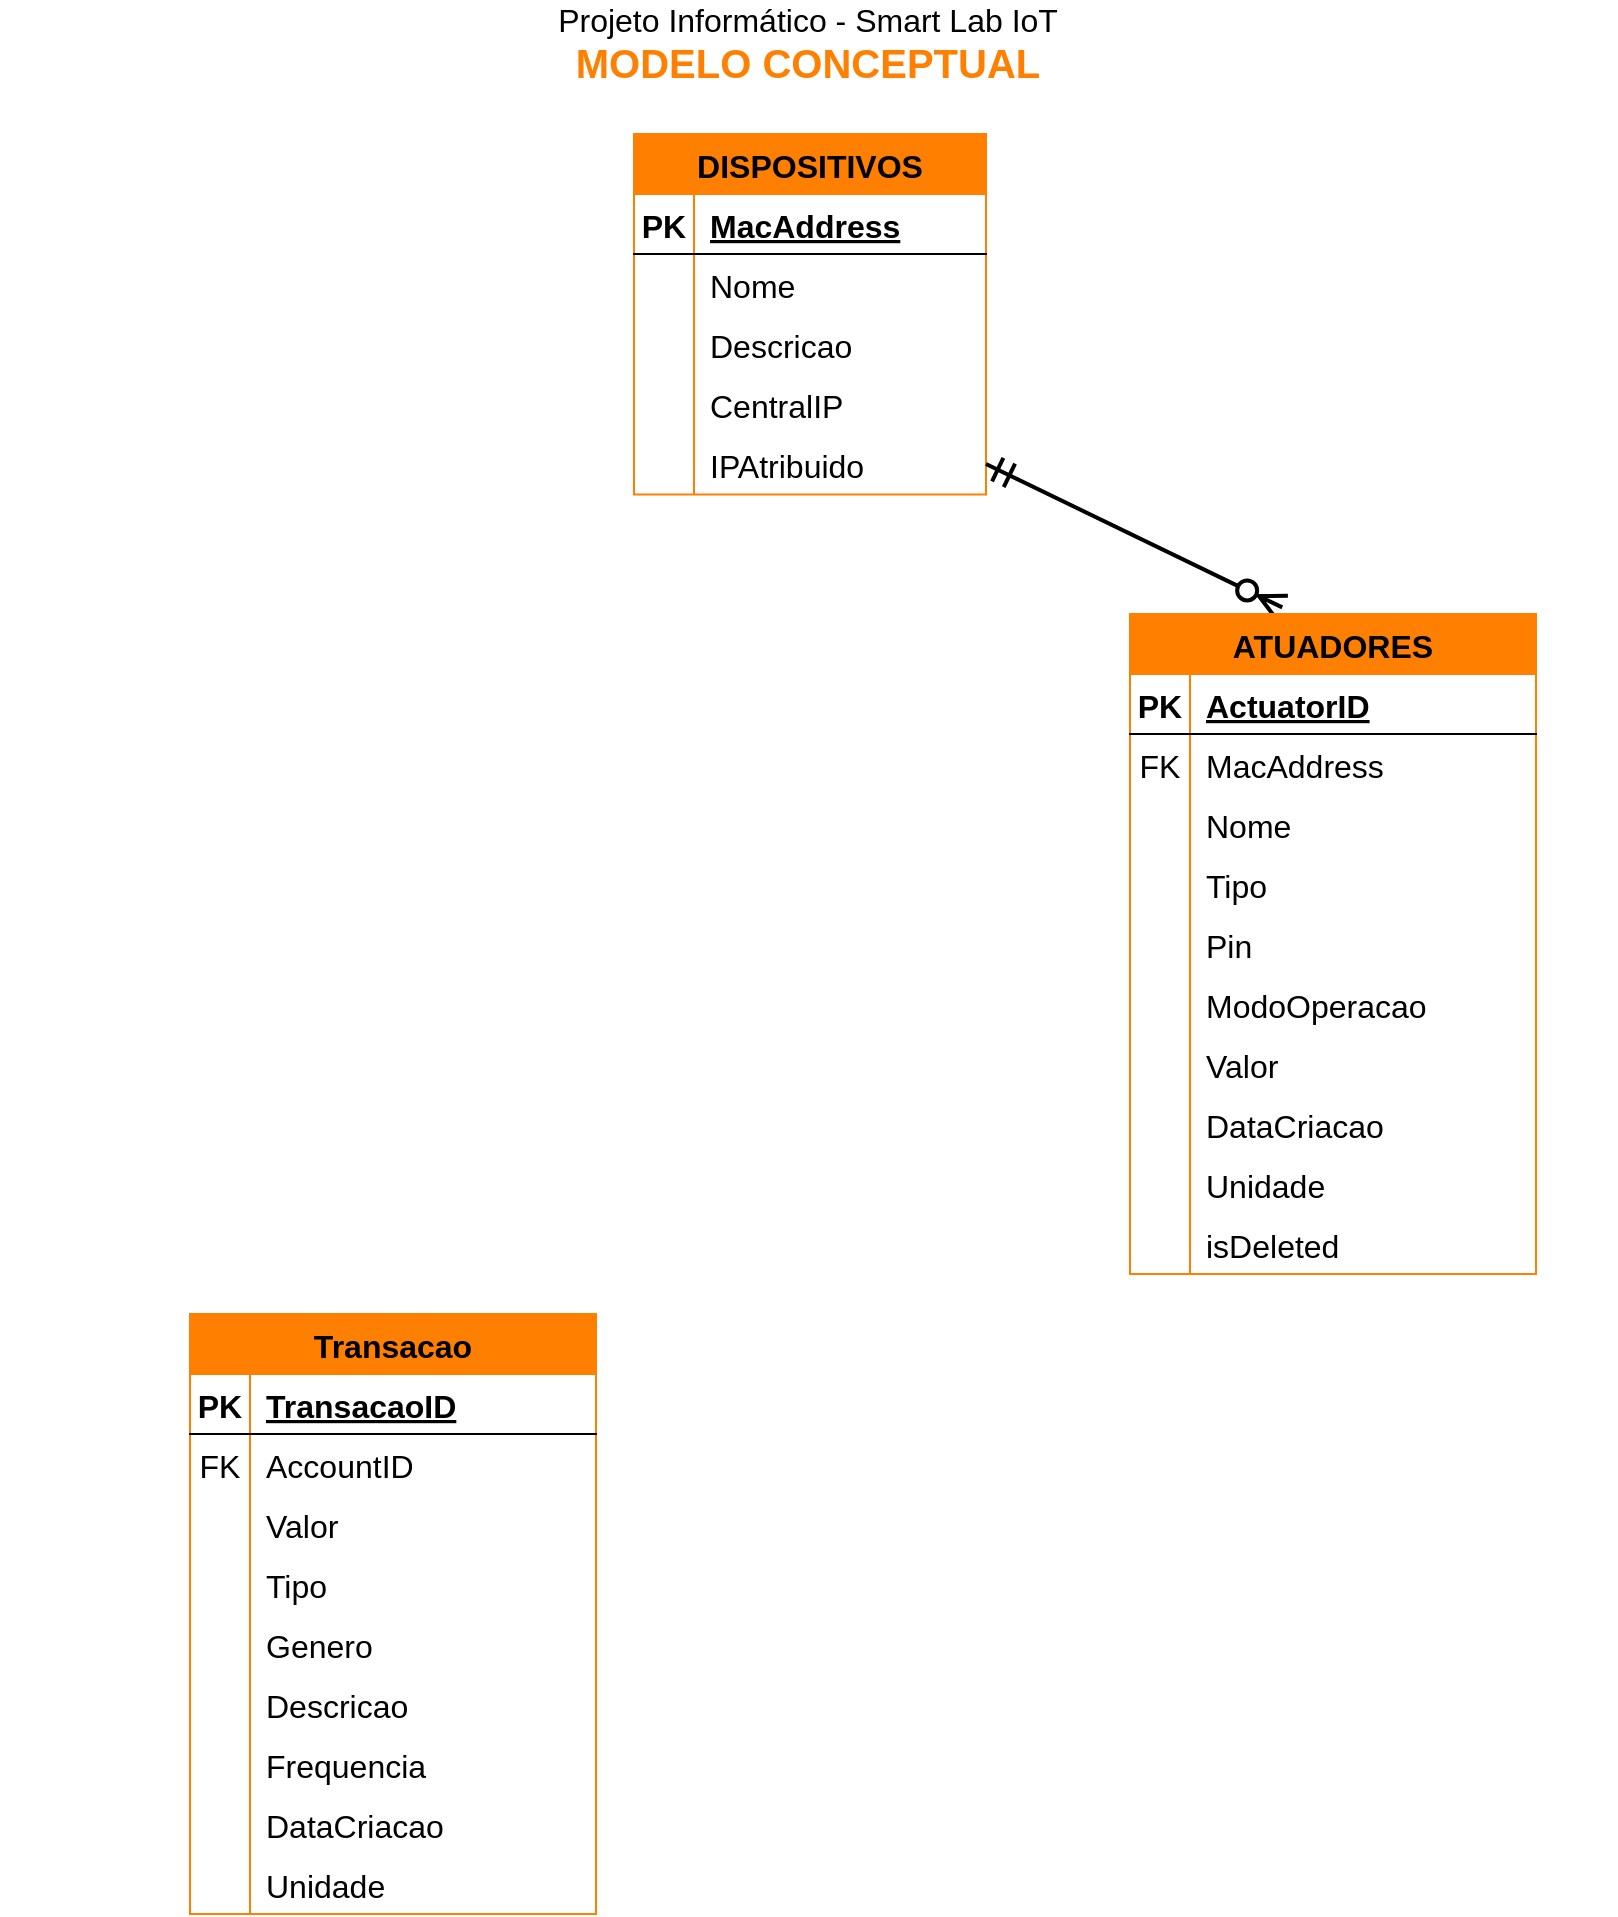 <mxfile version="24.7.14" pages="3">
  <diagram name="Modelo Conceptual" id="j4VkcaoA63qwjdIeacvm">
    <mxGraphModel dx="2759" dy="1735" grid="1" gridSize="10" guides="1" tooltips="1" connect="1" arrows="1" fold="1" page="1" pageScale="1" pageWidth="827" pageHeight="1169" math="0" shadow="0">
      <root>
        <mxCell id="0" />
        <mxCell id="1" parent="0" />
        <mxCell id="HK52org6rpBTpqt10Koc-1" value="Projeto Informático - Smart Lab IoT&lt;b&gt;&lt;br&gt;&lt;/b&gt;&lt;b&gt;&lt;font color=&quot;#ff8000&quot;&gt;&lt;font style=&quot;font-size: 20px;&quot;&gt;MODELO CONCEPTUAL&lt;/font&gt;&lt;/font&gt;&lt;/b&gt;" style="text;html=1;strokeColor=none;fillColor=none;align=center;verticalAlign=middle;whiteSpace=wrap;rounded=0;fontSize=16;" parent="1" vertex="1">
          <mxGeometry x="-1645" y="-1140" width="808" height="30" as="geometry" />
        </mxCell>
        <mxCell id="HK52org6rpBTpqt10Koc-3" value="DISPOSITIVOS" style="shape=table;startSize=30;container=1;collapsible=1;childLayout=tableLayout;fixedRows=1;rowLines=0;fontStyle=1;align=center;resizeLast=1;fillColor=#FF8000;strokeColor=#FF8000;fontSize=16;fontColor=#000000;" parent="1" vertex="1">
          <mxGeometry x="-1328" y="-1080" width="176" height="180.224" as="geometry">
            <mxRectangle x="520" y="20" width="70" height="30" as="alternateBounds" />
          </mxGeometry>
        </mxCell>
        <mxCell id="HK52org6rpBTpqt10Koc-4" value="" style="shape=partialRectangle;collapsible=0;dropTarget=0;pointerEvents=0;fillColor=none;points=[[0,0.5],[1,0.5]];portConstraint=eastwest;top=0;left=0;right=0;bottom=1;fontSize=16;" parent="HK52org6rpBTpqt10Koc-3" vertex="1">
          <mxGeometry y="30" width="176" height="30" as="geometry" />
        </mxCell>
        <mxCell id="HK52org6rpBTpqt10Koc-5" value="PK" style="shape=partialRectangle;overflow=hidden;connectable=0;fillColor=none;top=0;left=0;bottom=0;right=0;fontStyle=1;fontSize=16;" parent="HK52org6rpBTpqt10Koc-4" vertex="1">
          <mxGeometry width="30" height="30" as="geometry">
            <mxRectangle width="30" height="30" as="alternateBounds" />
          </mxGeometry>
        </mxCell>
        <mxCell id="HK52org6rpBTpqt10Koc-6" value="MacAddress" style="shape=partialRectangle;overflow=hidden;connectable=0;fillColor=none;top=0;left=0;bottom=0;right=0;align=left;spacingLeft=6;fontStyle=5;fontSize=16;" parent="HK52org6rpBTpqt10Koc-4" vertex="1">
          <mxGeometry x="30" width="146" height="30" as="geometry">
            <mxRectangle width="146" height="30" as="alternateBounds" />
          </mxGeometry>
        </mxCell>
        <mxCell id="HK52org6rpBTpqt10Koc-7" value="" style="shape=partialRectangle;collapsible=0;dropTarget=0;pointerEvents=0;fillColor=none;points=[[0,0.5],[1,0.5]];portConstraint=eastwest;top=0;left=0;right=0;bottom=0;fontSize=16;" parent="HK52org6rpBTpqt10Koc-3" vertex="1">
          <mxGeometry y="60" width="176" height="30" as="geometry" />
        </mxCell>
        <mxCell id="HK52org6rpBTpqt10Koc-8" value="" style="shape=partialRectangle;overflow=hidden;connectable=0;fillColor=none;top=0;left=0;bottom=0;right=0;fontSize=16;" parent="HK52org6rpBTpqt10Koc-7" vertex="1">
          <mxGeometry width="30" height="30" as="geometry">
            <mxRectangle width="30" height="30" as="alternateBounds" />
          </mxGeometry>
        </mxCell>
        <mxCell id="HK52org6rpBTpqt10Koc-9" value="Nome" style="shape=partialRectangle;overflow=hidden;connectable=0;fillColor=none;top=0;left=0;bottom=0;right=0;align=left;spacingLeft=6;fontSize=16;" parent="HK52org6rpBTpqt10Koc-7" vertex="1">
          <mxGeometry x="30" width="146" height="30" as="geometry">
            <mxRectangle width="146" height="30" as="alternateBounds" />
          </mxGeometry>
        </mxCell>
        <mxCell id="HK52org6rpBTpqt10Koc-10" value="" style="shape=partialRectangle;collapsible=0;dropTarget=0;pointerEvents=0;fillColor=none;points=[[0,0.5],[1,0.5]];portConstraint=eastwest;top=0;left=0;right=0;bottom=0;fontSize=16;" parent="HK52org6rpBTpqt10Koc-3" vertex="1">
          <mxGeometry y="90" width="176" height="30" as="geometry" />
        </mxCell>
        <mxCell id="HK52org6rpBTpqt10Koc-11" value="" style="shape=partialRectangle;overflow=hidden;connectable=0;fillColor=none;top=0;left=0;bottom=0;right=0;fontSize=16;" parent="HK52org6rpBTpqt10Koc-10" vertex="1">
          <mxGeometry width="30" height="30" as="geometry">
            <mxRectangle width="30" height="30" as="alternateBounds" />
          </mxGeometry>
        </mxCell>
        <mxCell id="HK52org6rpBTpqt10Koc-12" value="Descricao" style="shape=partialRectangle;overflow=hidden;connectable=0;fillColor=none;top=0;left=0;bottom=0;right=0;align=left;spacingLeft=6;fontSize=16;" parent="HK52org6rpBTpqt10Koc-10" vertex="1">
          <mxGeometry x="30" width="146" height="30" as="geometry">
            <mxRectangle width="146" height="30" as="alternateBounds" />
          </mxGeometry>
        </mxCell>
        <mxCell id="ofQb7048WAu071N6cBy4-1" value="" style="shape=partialRectangle;collapsible=0;dropTarget=0;pointerEvents=0;fillColor=none;points=[[0,0.5],[1,0.5]];portConstraint=eastwest;top=0;left=0;right=0;bottom=0;fontSize=16;" parent="HK52org6rpBTpqt10Koc-3" vertex="1">
          <mxGeometry y="120" width="176" height="30" as="geometry" />
        </mxCell>
        <mxCell id="ofQb7048WAu071N6cBy4-2" value="" style="shape=partialRectangle;overflow=hidden;connectable=0;fillColor=none;top=0;left=0;bottom=0;right=0;fontSize=16;" parent="ofQb7048WAu071N6cBy4-1" vertex="1">
          <mxGeometry width="30" height="30" as="geometry">
            <mxRectangle width="30" height="30" as="alternateBounds" />
          </mxGeometry>
        </mxCell>
        <mxCell id="ofQb7048WAu071N6cBy4-3" value="CentralIP" style="shape=partialRectangle;overflow=hidden;connectable=0;fillColor=none;top=0;left=0;bottom=0;right=0;align=left;spacingLeft=6;fontSize=16;" parent="ofQb7048WAu071N6cBy4-1" vertex="1">
          <mxGeometry x="30" width="146" height="30" as="geometry">
            <mxRectangle width="146" height="30" as="alternateBounds" />
          </mxGeometry>
        </mxCell>
        <mxCell id="-M_hnShCiwu3EI5Z5EXr-2" value="" style="shape=partialRectangle;collapsible=0;dropTarget=0;pointerEvents=0;fillColor=none;points=[[0,0.5],[1,0.5]];portConstraint=eastwest;top=0;left=0;right=0;bottom=0;fontSize=16;" parent="HK52org6rpBTpqt10Koc-3" vertex="1">
          <mxGeometry y="150" width="176" height="30" as="geometry" />
        </mxCell>
        <mxCell id="-M_hnShCiwu3EI5Z5EXr-3" value="" style="shape=partialRectangle;overflow=hidden;connectable=0;fillColor=none;top=0;left=0;bottom=0;right=0;fontSize=16;" parent="-M_hnShCiwu3EI5Z5EXr-2" vertex="1">
          <mxGeometry width="30" height="30" as="geometry">
            <mxRectangle width="30" height="30" as="alternateBounds" />
          </mxGeometry>
        </mxCell>
        <mxCell id="-M_hnShCiwu3EI5Z5EXr-4" value="IPAtribuido" style="shape=partialRectangle;overflow=hidden;connectable=0;fillColor=none;top=0;left=0;bottom=0;right=0;align=left;spacingLeft=6;fontSize=16;" parent="-M_hnShCiwu3EI5Z5EXr-2" vertex="1">
          <mxGeometry x="30" width="146" height="30" as="geometry">
            <mxRectangle width="146" height="30" as="alternateBounds" />
          </mxGeometry>
        </mxCell>
        <mxCell id="HK52org6rpBTpqt10Koc-53" value="Transacao" style="shape=table;startSize=30;container=1;collapsible=1;childLayout=tableLayout;fixedRows=1;rowLines=0;fontStyle=1;align=center;resizeLast=1;fillColor=#FF8000;strokeColor=#FF8000;fontSize=16;fontColor=#000000;verticalAlign=top;" parent="1" vertex="1">
          <mxGeometry x="-1550" y="-490" width="203" height="300" as="geometry">
            <mxRectangle x="520" y="20" width="70" height="30" as="alternateBounds" />
          </mxGeometry>
        </mxCell>
        <mxCell id="HK52org6rpBTpqt10Koc-54" value="" style="shape=partialRectangle;collapsible=0;dropTarget=0;pointerEvents=0;fillColor=none;points=[[0,0.5],[1,0.5]];portConstraint=eastwest;top=0;left=0;right=0;bottom=1;fontSize=16;" parent="HK52org6rpBTpqt10Koc-53" vertex="1">
          <mxGeometry y="30" width="203" height="30" as="geometry" />
        </mxCell>
        <mxCell id="HK52org6rpBTpqt10Koc-55" value="PK" style="shape=partialRectangle;overflow=hidden;connectable=0;fillColor=none;top=0;left=0;bottom=0;right=0;fontStyle=1;fontSize=16;" parent="HK52org6rpBTpqt10Koc-54" vertex="1">
          <mxGeometry width="30" height="30" as="geometry">
            <mxRectangle width="30" height="30" as="alternateBounds" />
          </mxGeometry>
        </mxCell>
        <mxCell id="HK52org6rpBTpqt10Koc-56" value="TransacaoID" style="shape=partialRectangle;overflow=hidden;connectable=0;fillColor=none;top=0;left=0;bottom=0;right=0;align=left;spacingLeft=6;fontStyle=5;fontSize=16;" parent="HK52org6rpBTpqt10Koc-54" vertex="1">
          <mxGeometry x="30" width="173" height="30" as="geometry">
            <mxRectangle width="173" height="30" as="alternateBounds" />
          </mxGeometry>
        </mxCell>
        <mxCell id="HK52org6rpBTpqt10Koc-57" value="" style="shape=partialRectangle;collapsible=0;dropTarget=0;pointerEvents=0;fillColor=none;points=[[0,0.5],[1,0.5]];portConstraint=eastwest;top=0;left=0;right=0;bottom=0;fontSize=16;" parent="HK52org6rpBTpqt10Koc-53" vertex="1">
          <mxGeometry y="60" width="203" height="30" as="geometry" />
        </mxCell>
        <mxCell id="HK52org6rpBTpqt10Koc-58" value="FK" style="shape=partialRectangle;overflow=hidden;connectable=0;fillColor=none;top=0;left=0;bottom=0;right=0;fontSize=16;" parent="HK52org6rpBTpqt10Koc-57" vertex="1">
          <mxGeometry width="30" height="30" as="geometry">
            <mxRectangle width="30" height="30" as="alternateBounds" />
          </mxGeometry>
        </mxCell>
        <mxCell id="HK52org6rpBTpqt10Koc-59" value="AccountID" style="shape=partialRectangle;overflow=hidden;connectable=0;fillColor=none;top=0;left=0;bottom=0;right=0;align=left;spacingLeft=6;fontSize=16;" parent="HK52org6rpBTpqt10Koc-57" vertex="1">
          <mxGeometry x="30" width="173" height="30" as="geometry">
            <mxRectangle width="173" height="30" as="alternateBounds" />
          </mxGeometry>
        </mxCell>
        <mxCell id="HK52org6rpBTpqt10Koc-60" value="" style="shape=partialRectangle;collapsible=0;dropTarget=0;pointerEvents=0;fillColor=none;points=[[0,0.5],[1,0.5]];portConstraint=eastwest;top=0;left=0;right=0;bottom=0;fontSize=16;" parent="HK52org6rpBTpqt10Koc-53" vertex="1">
          <mxGeometry y="90" width="203" height="30" as="geometry" />
        </mxCell>
        <mxCell id="HK52org6rpBTpqt10Koc-61" value="" style="shape=partialRectangle;overflow=hidden;connectable=0;fillColor=none;top=0;left=0;bottom=0;right=0;fontSize=16;" parent="HK52org6rpBTpqt10Koc-60" vertex="1">
          <mxGeometry width="30" height="30" as="geometry">
            <mxRectangle width="30" height="30" as="alternateBounds" />
          </mxGeometry>
        </mxCell>
        <mxCell id="HK52org6rpBTpqt10Koc-62" value="Valor" style="shape=partialRectangle;overflow=hidden;connectable=0;fillColor=none;top=0;left=0;bottom=0;right=0;align=left;spacingLeft=6;fontSize=16;" parent="HK52org6rpBTpqt10Koc-60" vertex="1">
          <mxGeometry x="30" width="173" height="30" as="geometry">
            <mxRectangle width="173" height="30" as="alternateBounds" />
          </mxGeometry>
        </mxCell>
        <mxCell id="HK52org6rpBTpqt10Koc-122" value="" style="shape=partialRectangle;collapsible=0;dropTarget=0;pointerEvents=0;fillColor=none;points=[[0,0.5],[1,0.5]];portConstraint=eastwest;top=0;left=0;right=0;bottom=0;fontSize=16;" parent="HK52org6rpBTpqt10Koc-53" vertex="1">
          <mxGeometry y="120" width="203" height="30" as="geometry" />
        </mxCell>
        <mxCell id="HK52org6rpBTpqt10Koc-123" value="" style="shape=partialRectangle;overflow=hidden;connectable=0;fillColor=none;top=0;left=0;bottom=0;right=0;fontSize=16;" parent="HK52org6rpBTpqt10Koc-122" vertex="1">
          <mxGeometry width="30" height="30" as="geometry">
            <mxRectangle width="30" height="30" as="alternateBounds" />
          </mxGeometry>
        </mxCell>
        <mxCell id="HK52org6rpBTpqt10Koc-124" value="Tipo" style="shape=partialRectangle;overflow=hidden;connectable=0;fillColor=none;top=0;left=0;bottom=0;right=0;align=left;spacingLeft=6;fontSize=16;" parent="HK52org6rpBTpqt10Koc-122" vertex="1">
          <mxGeometry x="30" width="173" height="30" as="geometry">
            <mxRectangle width="173" height="30" as="alternateBounds" />
          </mxGeometry>
        </mxCell>
        <mxCell id="5YLsuHS4tt-Qqc3pTLNO-1" value="" style="shape=partialRectangle;collapsible=0;dropTarget=0;pointerEvents=0;fillColor=none;points=[[0,0.5],[1,0.5]];portConstraint=eastwest;top=0;left=0;right=0;bottom=0;fontSize=16;" parent="HK52org6rpBTpqt10Koc-53" vertex="1">
          <mxGeometry y="150" width="203" height="30" as="geometry" />
        </mxCell>
        <mxCell id="5YLsuHS4tt-Qqc3pTLNO-2" value="" style="shape=partialRectangle;overflow=hidden;connectable=0;fillColor=none;top=0;left=0;bottom=0;right=0;fontSize=16;" parent="5YLsuHS4tt-Qqc3pTLNO-1" vertex="1">
          <mxGeometry width="30" height="30" as="geometry">
            <mxRectangle width="30" height="30" as="alternateBounds" />
          </mxGeometry>
        </mxCell>
        <mxCell id="5YLsuHS4tt-Qqc3pTLNO-3" value="Genero" style="shape=partialRectangle;overflow=hidden;connectable=0;fillColor=none;top=0;left=0;bottom=0;right=0;align=left;spacingLeft=6;fontSize=16;" parent="5YLsuHS4tt-Qqc3pTLNO-1" vertex="1">
          <mxGeometry x="30" width="173" height="30" as="geometry">
            <mxRectangle width="173" height="30" as="alternateBounds" />
          </mxGeometry>
        </mxCell>
        <mxCell id="q2hW5hitH_KaRPLEXczi-1" value="" style="shape=partialRectangle;collapsible=0;dropTarget=0;pointerEvents=0;fillColor=none;points=[[0,0.5],[1,0.5]];portConstraint=eastwest;top=0;left=0;right=0;bottom=0;fontSize=16;" parent="HK52org6rpBTpqt10Koc-53" vertex="1">
          <mxGeometry y="180" width="203" height="30" as="geometry" />
        </mxCell>
        <mxCell id="q2hW5hitH_KaRPLEXczi-2" value="" style="shape=partialRectangle;overflow=hidden;connectable=0;fillColor=none;top=0;left=0;bottom=0;right=0;fontSize=16;" parent="q2hW5hitH_KaRPLEXczi-1" vertex="1">
          <mxGeometry width="30" height="30" as="geometry">
            <mxRectangle width="30" height="30" as="alternateBounds" />
          </mxGeometry>
        </mxCell>
        <mxCell id="q2hW5hitH_KaRPLEXczi-3" value="Descricao" style="shape=partialRectangle;overflow=hidden;connectable=0;fillColor=none;top=0;left=0;bottom=0;right=0;align=left;spacingLeft=6;fontSize=16;" parent="q2hW5hitH_KaRPLEXczi-1" vertex="1">
          <mxGeometry x="30" width="173" height="30" as="geometry">
            <mxRectangle width="173" height="30" as="alternateBounds" />
          </mxGeometry>
        </mxCell>
        <mxCell id="q2hW5hitH_KaRPLEXczi-4" value="" style="shape=partialRectangle;collapsible=0;dropTarget=0;pointerEvents=0;fillColor=none;points=[[0,0.5],[1,0.5]];portConstraint=eastwest;top=0;left=0;right=0;bottom=0;fontSize=16;" parent="HK52org6rpBTpqt10Koc-53" vertex="1">
          <mxGeometry y="210" width="203" height="30" as="geometry" />
        </mxCell>
        <mxCell id="q2hW5hitH_KaRPLEXczi-5" value="" style="shape=partialRectangle;overflow=hidden;connectable=0;fillColor=none;top=0;left=0;bottom=0;right=0;fontSize=16;" parent="q2hW5hitH_KaRPLEXczi-4" vertex="1">
          <mxGeometry width="30" height="30" as="geometry">
            <mxRectangle width="30" height="30" as="alternateBounds" />
          </mxGeometry>
        </mxCell>
        <mxCell id="q2hW5hitH_KaRPLEXczi-6" value="Frequencia" style="shape=partialRectangle;overflow=hidden;connectable=0;fillColor=none;top=0;left=0;bottom=0;right=0;align=left;spacingLeft=6;fontSize=16;" parent="q2hW5hitH_KaRPLEXczi-4" vertex="1">
          <mxGeometry x="30" width="173" height="30" as="geometry">
            <mxRectangle width="173" height="30" as="alternateBounds" />
          </mxGeometry>
        </mxCell>
        <mxCell id="q2hW5hitH_KaRPLEXczi-7" value="" style="shape=partialRectangle;collapsible=0;dropTarget=0;pointerEvents=0;fillColor=none;points=[[0,0.5],[1,0.5]];portConstraint=eastwest;top=0;left=0;right=0;bottom=0;fontSize=16;" parent="HK52org6rpBTpqt10Koc-53" vertex="1">
          <mxGeometry y="240" width="203" height="30" as="geometry" />
        </mxCell>
        <mxCell id="q2hW5hitH_KaRPLEXczi-8" value="" style="shape=partialRectangle;overflow=hidden;connectable=0;fillColor=none;top=0;left=0;bottom=0;right=0;fontSize=16;" parent="q2hW5hitH_KaRPLEXczi-7" vertex="1">
          <mxGeometry width="30" height="30" as="geometry">
            <mxRectangle width="30" height="30" as="alternateBounds" />
          </mxGeometry>
        </mxCell>
        <mxCell id="q2hW5hitH_KaRPLEXczi-9" value="DataCriacao" style="shape=partialRectangle;overflow=hidden;connectable=0;fillColor=none;top=0;left=0;bottom=0;right=0;align=left;spacingLeft=6;fontSize=16;" parent="q2hW5hitH_KaRPLEXczi-7" vertex="1">
          <mxGeometry x="30" width="173" height="30" as="geometry">
            <mxRectangle width="173" height="30" as="alternateBounds" />
          </mxGeometry>
        </mxCell>
        <mxCell id="q2hW5hitH_KaRPLEXczi-10" value="" style="shape=partialRectangle;collapsible=0;dropTarget=0;pointerEvents=0;fillColor=none;points=[[0,0.5],[1,0.5]];portConstraint=eastwest;top=0;left=0;right=0;bottom=0;fontSize=16;" parent="HK52org6rpBTpqt10Koc-53" vertex="1">
          <mxGeometry y="270" width="203" height="30" as="geometry" />
        </mxCell>
        <mxCell id="q2hW5hitH_KaRPLEXczi-11" value="" style="shape=partialRectangle;overflow=hidden;connectable=0;fillColor=none;top=0;left=0;bottom=0;right=0;fontSize=16;" parent="q2hW5hitH_KaRPLEXczi-10" vertex="1">
          <mxGeometry width="30" height="30" as="geometry">
            <mxRectangle width="30" height="30" as="alternateBounds" />
          </mxGeometry>
        </mxCell>
        <mxCell id="q2hW5hitH_KaRPLEXczi-12" value="Unidade" style="shape=partialRectangle;overflow=hidden;connectable=0;fillColor=none;top=0;left=0;bottom=0;right=0;align=left;spacingLeft=6;fontSize=16;" parent="q2hW5hitH_KaRPLEXczi-10" vertex="1">
          <mxGeometry x="30" width="173" height="30" as="geometry">
            <mxRectangle width="173" height="30" as="alternateBounds" />
          </mxGeometry>
        </mxCell>
        <mxCell id="HK52org6rpBTpqt10Koc-153" value="" style="endArrow=ERmandOne;startArrow=ERzeroToMany;endFill=0;startFill=0;strokeWidth=2;targetPerimeterSpacing=0;endSize=10;startSize=10;fontSize=20;fontColor=#000000;strokeColor=#000000;entryX=1;entryY=0.5;entryDx=0;entryDy=0;exitX=0.375;exitY=-0.01;exitDx=0;exitDy=0;exitPerimeter=0;" parent="1" source="q2hW5hitH_KaRPLEXczi-17" target="-M_hnShCiwu3EI5Z5EXr-2" edge="1">
          <mxGeometry width="100" height="100" relative="1" as="geometry">
            <mxPoint x="-1273.144" y="-850" as="sourcePoint" />
            <mxPoint x="-1318.72" y="-941.88" as="targetPoint" />
          </mxGeometry>
        </mxCell>
        <mxCell id="q2hW5hitH_KaRPLEXczi-17" value="ATUADORES" style="shape=table;startSize=30;container=1;collapsible=1;childLayout=tableLayout;fixedRows=1;rowLines=0;fontStyle=1;align=center;resizeLast=1;fillColor=#FF8000;strokeColor=#FF8000;fontSize=16;fontColor=#000000;verticalAlign=top;" parent="1" vertex="1">
          <mxGeometry x="-1080" y="-840" width="203" height="330" as="geometry">
            <mxRectangle x="520" y="20" width="70" height="30" as="alternateBounds" />
          </mxGeometry>
        </mxCell>
        <mxCell id="q2hW5hitH_KaRPLEXczi-18" value="" style="shape=partialRectangle;collapsible=0;dropTarget=0;pointerEvents=0;fillColor=none;points=[[0,0.5],[1,0.5]];portConstraint=eastwest;top=0;left=0;right=0;bottom=1;fontSize=16;" parent="q2hW5hitH_KaRPLEXczi-17" vertex="1">
          <mxGeometry y="30" width="203" height="30" as="geometry" />
        </mxCell>
        <mxCell id="q2hW5hitH_KaRPLEXczi-19" value="PK" style="shape=partialRectangle;overflow=hidden;connectable=0;fillColor=none;top=0;left=0;bottom=0;right=0;fontStyle=1;fontSize=16;" parent="q2hW5hitH_KaRPLEXczi-18" vertex="1">
          <mxGeometry width="30" height="30" as="geometry">
            <mxRectangle width="30" height="30" as="alternateBounds" />
          </mxGeometry>
        </mxCell>
        <mxCell id="q2hW5hitH_KaRPLEXczi-20" value="ActuatorID" style="shape=partialRectangle;overflow=hidden;connectable=0;fillColor=none;top=0;left=0;bottom=0;right=0;align=left;spacingLeft=6;fontStyle=5;fontSize=16;" parent="q2hW5hitH_KaRPLEXczi-18" vertex="1">
          <mxGeometry x="30" width="173" height="30" as="geometry">
            <mxRectangle width="173" height="30" as="alternateBounds" />
          </mxGeometry>
        </mxCell>
        <mxCell id="q2hW5hitH_KaRPLEXczi-21" value="" style="shape=partialRectangle;collapsible=0;dropTarget=0;pointerEvents=0;fillColor=none;points=[[0,0.5],[1,0.5]];portConstraint=eastwest;top=0;left=0;right=0;bottom=0;fontSize=16;" parent="q2hW5hitH_KaRPLEXczi-17" vertex="1">
          <mxGeometry y="60" width="203" height="30" as="geometry" />
        </mxCell>
        <mxCell id="q2hW5hitH_KaRPLEXczi-22" value="FK" style="shape=partialRectangle;overflow=hidden;connectable=0;fillColor=none;top=0;left=0;bottom=0;right=0;fontSize=16;" parent="q2hW5hitH_KaRPLEXczi-21" vertex="1">
          <mxGeometry width="30" height="30" as="geometry">
            <mxRectangle width="30" height="30" as="alternateBounds" />
          </mxGeometry>
        </mxCell>
        <mxCell id="q2hW5hitH_KaRPLEXczi-23" value="MacAddress" style="shape=partialRectangle;overflow=hidden;connectable=0;fillColor=none;top=0;left=0;bottom=0;right=0;align=left;spacingLeft=6;fontSize=16;" parent="q2hW5hitH_KaRPLEXczi-21" vertex="1">
          <mxGeometry x="30" width="173" height="30" as="geometry">
            <mxRectangle width="173" height="30" as="alternateBounds" />
          </mxGeometry>
        </mxCell>
        <mxCell id="q2hW5hitH_KaRPLEXczi-24" value="" style="shape=partialRectangle;collapsible=0;dropTarget=0;pointerEvents=0;fillColor=none;points=[[0,0.5],[1,0.5]];portConstraint=eastwest;top=0;left=0;right=0;bottom=0;fontSize=16;" parent="q2hW5hitH_KaRPLEXczi-17" vertex="1">
          <mxGeometry y="90" width="203" height="30" as="geometry" />
        </mxCell>
        <mxCell id="q2hW5hitH_KaRPLEXczi-25" value="" style="shape=partialRectangle;overflow=hidden;connectable=0;fillColor=none;top=0;left=0;bottom=0;right=0;fontSize=16;" parent="q2hW5hitH_KaRPLEXczi-24" vertex="1">
          <mxGeometry width="30" height="30" as="geometry">
            <mxRectangle width="30" height="30" as="alternateBounds" />
          </mxGeometry>
        </mxCell>
        <mxCell id="q2hW5hitH_KaRPLEXczi-26" value="Nome" style="shape=partialRectangle;overflow=hidden;connectable=0;fillColor=none;top=0;left=0;bottom=0;right=0;align=left;spacingLeft=6;fontSize=16;" parent="q2hW5hitH_KaRPLEXczi-24" vertex="1">
          <mxGeometry x="30" width="173" height="30" as="geometry">
            <mxRectangle width="173" height="30" as="alternateBounds" />
          </mxGeometry>
        </mxCell>
        <mxCell id="q2hW5hitH_KaRPLEXczi-27" value="" style="shape=partialRectangle;collapsible=0;dropTarget=0;pointerEvents=0;fillColor=none;points=[[0,0.5],[1,0.5]];portConstraint=eastwest;top=0;left=0;right=0;bottom=0;fontSize=16;" parent="q2hW5hitH_KaRPLEXczi-17" vertex="1">
          <mxGeometry y="120" width="203" height="30" as="geometry" />
        </mxCell>
        <mxCell id="q2hW5hitH_KaRPLEXczi-28" value="" style="shape=partialRectangle;overflow=hidden;connectable=0;fillColor=none;top=0;left=0;bottom=0;right=0;fontSize=16;" parent="q2hW5hitH_KaRPLEXczi-27" vertex="1">
          <mxGeometry width="30" height="30" as="geometry">
            <mxRectangle width="30" height="30" as="alternateBounds" />
          </mxGeometry>
        </mxCell>
        <mxCell id="q2hW5hitH_KaRPLEXczi-29" value="Tipo" style="shape=partialRectangle;overflow=hidden;connectable=0;fillColor=none;top=0;left=0;bottom=0;right=0;align=left;spacingLeft=6;fontSize=16;" parent="q2hW5hitH_KaRPLEXczi-27" vertex="1">
          <mxGeometry x="30" width="173" height="30" as="geometry">
            <mxRectangle width="173" height="30" as="alternateBounds" />
          </mxGeometry>
        </mxCell>
        <mxCell id="q2hW5hitH_KaRPLEXczi-30" value="" style="shape=partialRectangle;collapsible=0;dropTarget=0;pointerEvents=0;fillColor=none;points=[[0,0.5],[1,0.5]];portConstraint=eastwest;top=0;left=0;right=0;bottom=0;fontSize=16;" parent="q2hW5hitH_KaRPLEXczi-17" vertex="1">
          <mxGeometry y="150" width="203" height="30" as="geometry" />
        </mxCell>
        <mxCell id="q2hW5hitH_KaRPLEXczi-31" value="" style="shape=partialRectangle;overflow=hidden;connectable=0;fillColor=none;top=0;left=0;bottom=0;right=0;fontSize=16;" parent="q2hW5hitH_KaRPLEXczi-30" vertex="1">
          <mxGeometry width="30" height="30" as="geometry">
            <mxRectangle width="30" height="30" as="alternateBounds" />
          </mxGeometry>
        </mxCell>
        <mxCell id="q2hW5hitH_KaRPLEXczi-32" value="Pin" style="shape=partialRectangle;overflow=hidden;connectable=0;fillColor=none;top=0;left=0;bottom=0;right=0;align=left;spacingLeft=6;fontSize=16;" parent="q2hW5hitH_KaRPLEXczi-30" vertex="1">
          <mxGeometry x="30" width="173" height="30" as="geometry">
            <mxRectangle width="173" height="30" as="alternateBounds" />
          </mxGeometry>
        </mxCell>
        <mxCell id="q2hW5hitH_KaRPLEXczi-33" value="" style="shape=partialRectangle;collapsible=0;dropTarget=0;pointerEvents=0;fillColor=none;points=[[0,0.5],[1,0.5]];portConstraint=eastwest;top=0;left=0;right=0;bottom=0;fontSize=16;" parent="q2hW5hitH_KaRPLEXczi-17" vertex="1">
          <mxGeometry y="180" width="203" height="30" as="geometry" />
        </mxCell>
        <mxCell id="q2hW5hitH_KaRPLEXczi-34" value="" style="shape=partialRectangle;overflow=hidden;connectable=0;fillColor=none;top=0;left=0;bottom=0;right=0;fontSize=16;" parent="q2hW5hitH_KaRPLEXczi-33" vertex="1">
          <mxGeometry width="30" height="30" as="geometry">
            <mxRectangle width="30" height="30" as="alternateBounds" />
          </mxGeometry>
        </mxCell>
        <mxCell id="q2hW5hitH_KaRPLEXczi-35" value="ModoOperacao" style="shape=partialRectangle;overflow=hidden;connectable=0;fillColor=none;top=0;left=0;bottom=0;right=0;align=left;spacingLeft=6;fontSize=16;" parent="q2hW5hitH_KaRPLEXczi-33" vertex="1">
          <mxGeometry x="30" width="173" height="30" as="geometry">
            <mxRectangle width="173" height="30" as="alternateBounds" />
          </mxGeometry>
        </mxCell>
        <mxCell id="q2hW5hitH_KaRPLEXczi-36" value="" style="shape=partialRectangle;collapsible=0;dropTarget=0;pointerEvents=0;fillColor=none;points=[[0,0.5],[1,0.5]];portConstraint=eastwest;top=0;left=0;right=0;bottom=0;fontSize=16;" parent="q2hW5hitH_KaRPLEXczi-17" vertex="1">
          <mxGeometry y="210" width="203" height="30" as="geometry" />
        </mxCell>
        <mxCell id="q2hW5hitH_KaRPLEXczi-37" value="" style="shape=partialRectangle;overflow=hidden;connectable=0;fillColor=none;top=0;left=0;bottom=0;right=0;fontSize=16;" parent="q2hW5hitH_KaRPLEXczi-36" vertex="1">
          <mxGeometry width="30" height="30" as="geometry">
            <mxRectangle width="30" height="30" as="alternateBounds" />
          </mxGeometry>
        </mxCell>
        <mxCell id="q2hW5hitH_KaRPLEXczi-38" value="Valor    " style="shape=partialRectangle;overflow=hidden;connectable=0;fillColor=none;top=0;left=0;bottom=0;right=0;align=left;spacingLeft=6;fontSize=16;" parent="q2hW5hitH_KaRPLEXczi-36" vertex="1">
          <mxGeometry x="30" width="173" height="30" as="geometry">
            <mxRectangle width="173" height="30" as="alternateBounds" />
          </mxGeometry>
        </mxCell>
        <mxCell id="q2hW5hitH_KaRPLEXczi-39" value="" style="shape=partialRectangle;collapsible=0;dropTarget=0;pointerEvents=0;fillColor=none;points=[[0,0.5],[1,0.5]];portConstraint=eastwest;top=0;left=0;right=0;bottom=0;fontSize=16;" parent="q2hW5hitH_KaRPLEXczi-17" vertex="1">
          <mxGeometry y="240" width="203" height="30" as="geometry" />
        </mxCell>
        <mxCell id="q2hW5hitH_KaRPLEXczi-40" value="" style="shape=partialRectangle;overflow=hidden;connectable=0;fillColor=none;top=0;left=0;bottom=0;right=0;fontSize=16;" parent="q2hW5hitH_KaRPLEXczi-39" vertex="1">
          <mxGeometry width="30" height="30" as="geometry">
            <mxRectangle width="30" height="30" as="alternateBounds" />
          </mxGeometry>
        </mxCell>
        <mxCell id="q2hW5hitH_KaRPLEXczi-41" value="DataCriacao" style="shape=partialRectangle;overflow=hidden;connectable=0;fillColor=none;top=0;left=0;bottom=0;right=0;align=left;spacingLeft=6;fontSize=16;" parent="q2hW5hitH_KaRPLEXczi-39" vertex="1">
          <mxGeometry x="30" width="173" height="30" as="geometry">
            <mxRectangle width="173" height="30" as="alternateBounds" />
          </mxGeometry>
        </mxCell>
        <mxCell id="q2hW5hitH_KaRPLEXczi-42" value="" style="shape=partialRectangle;collapsible=0;dropTarget=0;pointerEvents=0;fillColor=none;points=[[0,0.5],[1,0.5]];portConstraint=eastwest;top=0;left=0;right=0;bottom=0;fontSize=16;" parent="q2hW5hitH_KaRPLEXczi-17" vertex="1">
          <mxGeometry y="270" width="203" height="30" as="geometry" />
        </mxCell>
        <mxCell id="q2hW5hitH_KaRPLEXczi-43" value="" style="shape=partialRectangle;overflow=hidden;connectable=0;fillColor=none;top=0;left=0;bottom=0;right=0;fontSize=16;" parent="q2hW5hitH_KaRPLEXczi-42" vertex="1">
          <mxGeometry width="30" height="30" as="geometry">
            <mxRectangle width="30" height="30" as="alternateBounds" />
          </mxGeometry>
        </mxCell>
        <mxCell id="q2hW5hitH_KaRPLEXczi-44" value="Unidade" style="shape=partialRectangle;overflow=hidden;connectable=0;fillColor=none;top=0;left=0;bottom=0;right=0;align=left;spacingLeft=6;fontSize=16;" parent="q2hW5hitH_KaRPLEXczi-42" vertex="1">
          <mxGeometry x="30" width="173" height="30" as="geometry">
            <mxRectangle width="173" height="30" as="alternateBounds" />
          </mxGeometry>
        </mxCell>
        <mxCell id="q2hW5hitH_KaRPLEXczi-45" value="" style="shape=partialRectangle;collapsible=0;dropTarget=0;pointerEvents=0;fillColor=none;points=[[0,0.5],[1,0.5]];portConstraint=eastwest;top=0;left=0;right=0;bottom=0;fontSize=16;" parent="q2hW5hitH_KaRPLEXczi-17" vertex="1">
          <mxGeometry y="300" width="203" height="30" as="geometry" />
        </mxCell>
        <mxCell id="q2hW5hitH_KaRPLEXczi-46" value="" style="shape=partialRectangle;overflow=hidden;connectable=0;fillColor=none;top=0;left=0;bottom=0;right=0;fontSize=16;" parent="q2hW5hitH_KaRPLEXczi-45" vertex="1">
          <mxGeometry width="30" height="30" as="geometry">
            <mxRectangle width="30" height="30" as="alternateBounds" />
          </mxGeometry>
        </mxCell>
        <mxCell id="q2hW5hitH_KaRPLEXczi-47" value="isDeleted" style="shape=partialRectangle;overflow=hidden;connectable=0;fillColor=none;top=0;left=0;bottom=0;right=0;align=left;spacingLeft=6;fontSize=16;" parent="q2hW5hitH_KaRPLEXczi-45" vertex="1">
          <mxGeometry x="30" width="173" height="30" as="geometry">
            <mxRectangle width="173" height="30" as="alternateBounds" />
          </mxGeometry>
        </mxCell>
      </root>
    </mxGraphModel>
  </diagram>
  <diagram id="v0VGE9q7yi_u3Cgpxr3H" name="Modelo Conceptual Com Dados">
    <mxGraphModel dx="6451" dy="2514" grid="1" gridSize="10" guides="1" tooltips="1" connect="1" arrows="1" fold="1" page="1" pageScale="1" pageWidth="827" pageHeight="1169" math="0" shadow="0">
      <root>
        <mxCell id="0" />
        <mxCell id="1" parent="0" />
        <mxCell id="gclZs07xCVBIOaA7RyX3-1" value="DISPOSITIVOS" style="shape=table;startSize=30;container=1;collapsible=0;childLayout=tableLayout;strokeColor=default;fontSize=16;fillColor=#A9C4EB;fontStyle=1;fontColor=#FFFFFF;" parent="1" vertex="1">
          <mxGeometry x="-1720" y="-990" width="805" height="240" as="geometry" />
        </mxCell>
        <mxCell id="gclZs07xCVBIOaA7RyX3-2" value="" style="shape=tableRow;horizontal=0;startSize=0;swimlaneHead=0;swimlaneBody=0;strokeColor=inherit;top=0;left=0;bottom=0;right=0;collapsible=0;dropTarget=0;fillColor=none;points=[[0,0.5],[1,0.5]];portConstraint=eastwest;fontSize=16;fontColor=#FFFFFF;" parent="gclZs07xCVBIOaA7RyX3-1" vertex="1">
          <mxGeometry y="30" width="805" height="70" as="geometry" />
        </mxCell>
        <mxCell id="gclZs07xCVBIOaA7RyX3-3" value="&lt;b&gt;MacAddress&lt;/b&gt;" style="shape=partialRectangle;html=1;whiteSpace=wrap;connectable=0;strokeColor=inherit;overflow=hidden;fillColor=#004080;top=0;left=0;bottom=0;right=0;pointerEvents=1;fontSize=16;strokeWidth=0;fontColor=#FFFFFF;" parent="gclZs07xCVBIOaA7RyX3-2" vertex="1">
          <mxGeometry width="179" height="70" as="geometry">
            <mxRectangle width="179" height="70" as="alternateBounds" />
          </mxGeometry>
        </mxCell>
        <mxCell id="gclZs07xCVBIOaA7RyX3-4" value="&lt;b&gt;Nome&lt;/b&gt;" style="shape=partialRectangle;html=1;whiteSpace=wrap;connectable=0;strokeColor=inherit;overflow=hidden;fillColor=#004080;top=0;left=0;bottom=0;right=0;pointerEvents=1;fontSize=16;strokeWidth=0;fontColor=#FFFFFF;" parent="gclZs07xCVBIOaA7RyX3-2" vertex="1">
          <mxGeometry x="179" width="143" height="70" as="geometry">
            <mxRectangle width="143" height="70" as="alternateBounds" />
          </mxGeometry>
        </mxCell>
        <mxCell id="gclZs07xCVBIOaA7RyX3-5" value="&lt;b&gt;Descricao&lt;/b&gt;" style="shape=partialRectangle;html=1;whiteSpace=wrap;connectable=0;strokeColor=inherit;overflow=hidden;fillColor=#004080;top=0;left=0;bottom=0;right=0;pointerEvents=1;fontSize=16;strokeWidth=0;fontColor=#FFFFFF;" parent="gclZs07xCVBIOaA7RyX3-2" vertex="1">
          <mxGeometry x="322" width="161" height="70" as="geometry">
            <mxRectangle width="161" height="70" as="alternateBounds" />
          </mxGeometry>
        </mxCell>
        <mxCell id="r6usoJKrATchnA_4UxM2-13" value="&lt;b&gt;CentralIP&lt;/b&gt;" style="shape=partialRectangle;html=1;whiteSpace=wrap;connectable=0;strokeColor=inherit;overflow=hidden;fillColor=#004080;top=0;left=0;bottom=0;right=0;pointerEvents=1;fontSize=16;strokeWidth=0;fontColor=#FFFFFF;" vertex="1" parent="gclZs07xCVBIOaA7RyX3-2">
          <mxGeometry x="483" width="161" height="70" as="geometry">
            <mxRectangle width="161" height="70" as="alternateBounds" />
          </mxGeometry>
        </mxCell>
        <mxCell id="r6usoJKrATchnA_4UxM2-16" value="&lt;b&gt;IPAtribuido&lt;/b&gt;" style="shape=partialRectangle;html=1;whiteSpace=wrap;connectable=0;strokeColor=inherit;overflow=hidden;fillColor=#004080;top=0;left=0;bottom=0;right=0;pointerEvents=1;fontSize=16;strokeWidth=0;fontColor=#FFFFFF;" vertex="1" parent="gclZs07xCVBIOaA7RyX3-2">
          <mxGeometry x="644" width="161" height="70" as="geometry">
            <mxRectangle width="161" height="70" as="alternateBounds" />
          </mxGeometry>
        </mxCell>
        <mxCell id="gclZs07xCVBIOaA7RyX3-6" value="" style="shape=tableRow;horizontal=0;startSize=0;swimlaneHead=0;swimlaneBody=0;strokeColor=inherit;top=0;left=0;bottom=0;right=0;collapsible=0;dropTarget=0;fillColor=none;points=[[0,0.5],[1,0.5]];portConstraint=eastwest;fontSize=16;" parent="gclZs07xCVBIOaA7RyX3-1" vertex="1">
          <mxGeometry y="100" width="805" height="70" as="geometry" />
        </mxCell>
        <mxCell id="gclZs07xCVBIOaA7RyX3-7" value="84:0D:8E:AB:E3:CC" style="shape=partialRectangle;html=1;whiteSpace=wrap;connectable=0;strokeColor=inherit;overflow=hidden;fillColor=none;top=0;left=0;bottom=0;right=0;pointerEvents=1;fontSize=17;" parent="gclZs07xCVBIOaA7RyX3-6" vertex="1">
          <mxGeometry width="179" height="70" as="geometry">
            <mxRectangle width="179" height="70" as="alternateBounds" />
          </mxGeometry>
        </mxCell>
        <mxCell id="gclZs07xCVBIOaA7RyX3-8" value="ESP Do Quarto" style="shape=partialRectangle;html=1;whiteSpace=wrap;connectable=0;strokeColor=inherit;overflow=hidden;fillColor=none;top=0;left=0;bottom=0;right=0;pointerEvents=1;fontSize=17;" parent="gclZs07xCVBIOaA7RyX3-6" vertex="1">
          <mxGeometry x="179" width="143" height="70" as="geometry">
            <mxRectangle width="143" height="70" as="alternateBounds" />
          </mxGeometry>
        </mxCell>
        <mxCell id="gclZs07xCVBIOaA7RyX3-9" value="Emite Luminosidade do Quarto" style="shape=partialRectangle;html=1;whiteSpace=wrap;connectable=0;strokeColor=inherit;overflow=hidden;fillColor=none;top=0;left=0;bottom=0;right=0;pointerEvents=1;fontSize=17;" parent="gclZs07xCVBIOaA7RyX3-6" vertex="1">
          <mxGeometry x="322" width="161" height="70" as="geometry">
            <mxRectangle width="161" height="70" as="alternateBounds" />
          </mxGeometry>
        </mxCell>
        <mxCell id="r6usoJKrATchnA_4UxM2-14" value="192.168.1.127" style="shape=partialRectangle;html=1;whiteSpace=wrap;connectable=0;strokeColor=inherit;overflow=hidden;fillColor=none;top=0;left=0;bottom=0;right=0;pointerEvents=1;fontSize=17;" vertex="1" parent="gclZs07xCVBIOaA7RyX3-6">
          <mxGeometry x="483" width="161" height="70" as="geometry">
            <mxRectangle width="161" height="70" as="alternateBounds" />
          </mxGeometry>
        </mxCell>
        <mxCell id="r6usoJKrATchnA_4UxM2-17" value="192.168.1.138" style="shape=partialRectangle;html=1;whiteSpace=wrap;connectable=0;strokeColor=inherit;overflow=hidden;fillColor=none;top=0;left=0;bottom=0;right=0;pointerEvents=1;fontSize=17;" vertex="1" parent="gclZs07xCVBIOaA7RyX3-6">
          <mxGeometry x="644" width="161" height="70" as="geometry">
            <mxRectangle width="161" height="70" as="alternateBounds" />
          </mxGeometry>
        </mxCell>
        <mxCell id="gclZs07xCVBIOaA7RyX3-10" value="" style="shape=tableRow;horizontal=0;startSize=0;swimlaneHead=0;swimlaneBody=0;strokeColor=inherit;top=0;left=0;bottom=0;right=0;collapsible=0;dropTarget=0;fillColor=none;points=[[0,0.5],[1,0.5]];portConstraint=eastwest;fontSize=16;" parent="gclZs07xCVBIOaA7RyX3-1" vertex="1">
          <mxGeometry y="170" width="805" height="70" as="geometry" />
        </mxCell>
        <mxCell id="gclZs07xCVBIOaA7RyX3-11" value="84:0D:8E:AB:E3:CF" style="shape=partialRectangle;html=1;whiteSpace=wrap;connectable=0;strokeColor=inherit;overflow=hidden;fillColor=none;top=0;left=0;bottom=0;right=0;pointerEvents=1;fontSize=17;" parent="gclZs07xCVBIOaA7RyX3-10" vertex="1">
          <mxGeometry width="179" height="70" as="geometry">
            <mxRectangle width="179" height="70" as="alternateBounds" />
          </mxGeometry>
        </mxCell>
        <mxCell id="gclZs07xCVBIOaA7RyX3-12" value="ESP Da Sala" style="shape=partialRectangle;html=1;whiteSpace=wrap;connectable=0;strokeColor=inherit;overflow=hidden;fillColor=none;top=0;left=0;bottom=0;right=0;pointerEvents=1;fontSize=17;" parent="gclZs07xCVBIOaA7RyX3-10" vertex="1">
          <mxGeometry x="179" width="143" height="70" as="geometry">
            <mxRectangle width="143" height="70" as="alternateBounds" />
          </mxGeometry>
        </mxCell>
        <mxCell id="gclZs07xCVBIOaA7RyX3-13" value="Emite Humidade da Sala" style="shape=partialRectangle;html=1;whiteSpace=wrap;connectable=0;strokeColor=inherit;overflow=hidden;fillColor=none;top=0;left=0;bottom=0;right=0;pointerEvents=1;fontSize=17;" parent="gclZs07xCVBIOaA7RyX3-10" vertex="1">
          <mxGeometry x="322" width="161" height="70" as="geometry">
            <mxRectangle width="161" height="70" as="alternateBounds" />
          </mxGeometry>
        </mxCell>
        <mxCell id="r6usoJKrATchnA_4UxM2-15" value="192.168.1.129" style="shape=partialRectangle;html=1;whiteSpace=wrap;connectable=0;strokeColor=inherit;overflow=hidden;fillColor=none;top=0;left=0;bottom=0;right=0;pointerEvents=1;fontSize=17;" vertex="1" parent="gclZs07xCVBIOaA7RyX3-10">
          <mxGeometry x="483" width="161" height="70" as="geometry">
            <mxRectangle width="161" height="70" as="alternateBounds" />
          </mxGeometry>
        </mxCell>
        <mxCell id="r6usoJKrATchnA_4UxM2-18" value="192.168.1.140" style="shape=partialRectangle;html=1;whiteSpace=wrap;connectable=0;strokeColor=inherit;overflow=hidden;fillColor=none;top=0;left=0;bottom=0;right=0;pointerEvents=1;fontSize=17;" vertex="1" parent="gclZs07xCVBIOaA7RyX3-10">
          <mxGeometry x="644" width="161" height="70" as="geometry">
            <mxRectangle width="161" height="70" as="alternateBounds" />
          </mxGeometry>
        </mxCell>
        <mxCell id="gclZs07xCVBIOaA7RyX3-14" value="SENSORES" style="shape=table;startSize=30;container=1;collapsible=0;childLayout=tableLayout;strokeColor=default;fontSize=16;fillColor=#A9C4EB;fontStyle=1;fontColor=#FFFFFF;" parent="1" vertex="1">
          <mxGeometry x="-2530" y="-600" width="1370" height="240" as="geometry" />
        </mxCell>
        <mxCell id="gclZs07xCVBIOaA7RyX3-15" value="" style="shape=tableRow;horizontal=0;startSize=0;swimlaneHead=0;swimlaneBody=0;strokeColor=inherit;top=0;left=0;bottom=0;right=0;collapsible=0;dropTarget=0;fillColor=none;points=[[0,0.5],[1,0.5]];portConstraint=eastwest;fontSize=16;" parent="gclZs07xCVBIOaA7RyX3-14" vertex="1">
          <mxGeometry y="30" width="1370" height="56" as="geometry" />
        </mxCell>
        <mxCell id="gclZs07xCVBIOaA7RyX3-16" value="&lt;b&gt;SensorID&lt;/b&gt;" style="shape=partialRectangle;html=1;whiteSpace=wrap;connectable=0;strokeColor=inherit;overflow=hidden;fillColor=#004080;top=0;left=0;bottom=0;right=0;pointerEvents=1;fontSize=16;strokeWidth=0;fontColor=#FFFFFF;" parent="gclZs07xCVBIOaA7RyX3-15" vertex="1">
          <mxGeometry width="100" height="56" as="geometry">
            <mxRectangle width="100" height="56" as="alternateBounds" />
          </mxGeometry>
        </mxCell>
        <mxCell id="gclZs07xCVBIOaA7RyX3-17" value="&lt;b&gt;MacAddress&lt;/b&gt;" style="shape=partialRectangle;html=1;whiteSpace=wrap;connectable=0;strokeColor=inherit;overflow=hidden;fillColor=#004080;top=0;left=0;bottom=0;right=0;pointerEvents=1;fontSize=16;strokeWidth=0;fontColor=#FFFFFF;" parent="gclZs07xCVBIOaA7RyX3-15" vertex="1">
          <mxGeometry x="100" width="207" height="56" as="geometry">
            <mxRectangle width="207" height="56" as="alternateBounds" />
          </mxGeometry>
        </mxCell>
        <mxCell id="gclZs07xCVBIOaA7RyX3-18" value="&lt;b&gt;Nome&lt;/b&gt;" style="shape=partialRectangle;html=1;whiteSpace=wrap;connectable=0;strokeColor=inherit;overflow=hidden;fillColor=#004080;top=0;left=0;bottom=0;right=0;pointerEvents=1;fontSize=16;strokeWidth=0;fontColor=#FFFFFF;" parent="gclZs07xCVBIOaA7RyX3-15" vertex="1">
          <mxGeometry x="307" width="143" height="56" as="geometry">
            <mxRectangle width="143" height="56" as="alternateBounds" />
          </mxGeometry>
        </mxCell>
        <mxCell id="gclZs07xCVBIOaA7RyX3-19" value="&lt;b&gt;Tipo&lt;/b&gt;" style="shape=partialRectangle;html=1;whiteSpace=wrap;connectable=0;strokeColor=inherit;overflow=hidden;fillColor=#004080;top=0;left=0;bottom=0;right=0;pointerEvents=1;fontSize=16;strokeWidth=0;fontColor=#FFFFFF;" parent="gclZs07xCVBIOaA7RyX3-15" vertex="1">
          <mxGeometry x="450" width="130" height="56" as="geometry">
            <mxRectangle width="130" height="56" as="alternateBounds" />
          </mxGeometry>
        </mxCell>
        <mxCell id="ekEdZxu0tcRS5OrNTWhy-1" value="&lt;b&gt;Pin&lt;/b&gt;" style="shape=partialRectangle;html=1;whiteSpace=wrap;connectable=0;strokeColor=inherit;overflow=hidden;fillColor=#004080;top=0;left=0;bottom=0;right=0;pointerEvents=1;fontSize=16;strokeWidth=0;fontColor=#FFFFFF;" parent="gclZs07xCVBIOaA7RyX3-15" vertex="1">
          <mxGeometry x="580" width="105" height="56" as="geometry">
            <mxRectangle width="105" height="56" as="alternateBounds" />
          </mxGeometry>
        </mxCell>
        <mxCell id="gclZs07xCVBIOaA7RyX3-20" value="&lt;b&gt;ModoOperacao&lt;/b&gt;" style="shape=partialRectangle;html=1;whiteSpace=wrap;connectable=0;strokeColor=inherit;overflow=hidden;fillColor=#004080;top=0;left=0;bottom=0;right=0;pointerEvents=1;fontSize=16;strokeWidth=0;fontColor=#FFFFFF;" parent="gclZs07xCVBIOaA7RyX3-15" vertex="1">
          <mxGeometry x="685" width="175" height="56" as="geometry">
            <mxRectangle width="175" height="56" as="alternateBounds" />
          </mxGeometry>
        </mxCell>
        <mxCell id="gclZs07xCVBIOaA7RyX3-21" value="&lt;b&gt;Valor&lt;/b&gt;" style="shape=partialRectangle;html=1;whiteSpace=wrap;connectable=0;strokeColor=inherit;overflow=hidden;fillColor=#004080;top=0;left=0;bottom=0;right=0;pointerEvents=1;fontSize=16;strokeWidth=0;fontColor=#FFFFFF;" parent="gclZs07xCVBIOaA7RyX3-15" vertex="1">
          <mxGeometry x="860" width="99" height="56" as="geometry">
            <mxRectangle width="99" height="56" as="alternateBounds" />
          </mxGeometry>
        </mxCell>
        <mxCell id="r6usoJKrATchnA_4UxM2-19" value="&lt;b&gt;DataCriacao&lt;/b&gt;" style="shape=partialRectangle;html=1;whiteSpace=wrap;connectable=0;strokeColor=inherit;overflow=hidden;fillColor=#004080;top=0;left=0;bottom=0;right=0;pointerEvents=1;fontSize=16;strokeWidth=0;fontColor=#FFFFFF;" vertex="1" parent="gclZs07xCVBIOaA7RyX3-15">
          <mxGeometry x="959" width="181" height="56" as="geometry">
            <mxRectangle width="181" height="56" as="alternateBounds" />
          </mxGeometry>
        </mxCell>
        <mxCell id="r6usoJKrATchnA_4UxM2-23" value="&lt;b&gt;Unidade&lt;/b&gt;" style="shape=partialRectangle;html=1;whiteSpace=wrap;connectable=0;strokeColor=inherit;overflow=hidden;fillColor=#004080;top=0;left=0;bottom=0;right=0;pointerEvents=1;fontSize=16;strokeWidth=0;fontColor=#FFFFFF;" vertex="1" parent="gclZs07xCVBIOaA7RyX3-15">
          <mxGeometry x="1140" width="140" height="56" as="geometry">
            <mxRectangle width="140" height="56" as="alternateBounds" />
          </mxGeometry>
        </mxCell>
        <mxCell id="r6usoJKrATchnA_4UxM2-27" value="&lt;b&gt;isDeleted&lt;/b&gt;" style="shape=partialRectangle;html=1;whiteSpace=wrap;connectable=0;strokeColor=inherit;overflow=hidden;fillColor=#004080;top=0;left=0;bottom=0;right=0;pointerEvents=1;fontSize=16;strokeWidth=0;fontColor=#FFFFFF;" vertex="1" parent="gclZs07xCVBIOaA7RyX3-15">
          <mxGeometry x="1280" width="90" height="56" as="geometry">
            <mxRectangle width="90" height="56" as="alternateBounds" />
          </mxGeometry>
        </mxCell>
        <mxCell id="gclZs07xCVBIOaA7RyX3-22" value="" style="shape=tableRow;horizontal=0;startSize=0;swimlaneHead=0;swimlaneBody=0;strokeColor=inherit;top=0;left=0;bottom=0;right=0;collapsible=0;dropTarget=0;fillColor=none;points=[[0,0.5],[1,0.5]];portConstraint=eastwest;fontSize=16;" parent="gclZs07xCVBIOaA7RyX3-14" vertex="1">
          <mxGeometry y="86" width="1370" height="90" as="geometry" />
        </mxCell>
        <mxCell id="gclZs07xCVBIOaA7RyX3-23" value="1" style="shape=partialRectangle;html=1;whiteSpace=wrap;connectable=0;strokeColor=inherit;overflow=hidden;fillColor=none;top=0;left=0;bottom=0;right=0;pointerEvents=1;fontSize=17;" parent="gclZs07xCVBIOaA7RyX3-22" vertex="1">
          <mxGeometry width="100" height="90" as="geometry">
            <mxRectangle width="100" height="90" as="alternateBounds" />
          </mxGeometry>
        </mxCell>
        <mxCell id="gclZs07xCVBIOaA7RyX3-24" value="84:0D:8E:AB:E3:CC" style="shape=partialRectangle;html=1;whiteSpace=wrap;connectable=0;strokeColor=inherit;overflow=hidden;fillColor=none;top=0;left=0;bottom=0;right=0;pointerEvents=1;fontSize=17;" parent="gclZs07xCVBIOaA7RyX3-22" vertex="1">
          <mxGeometry x="100" width="207" height="90" as="geometry">
            <mxRectangle width="207" height="90" as="alternateBounds" />
          </mxGeometry>
        </mxCell>
        <mxCell id="gclZs07xCVBIOaA7RyX3-25" value="Luminosidade" style="shape=partialRectangle;html=1;whiteSpace=wrap;connectable=0;strokeColor=inherit;overflow=hidden;fillColor=none;top=0;left=0;bottom=0;right=0;pointerEvents=1;fontSize=17;" parent="gclZs07xCVBIOaA7RyX3-22" vertex="1">
          <mxGeometry x="307" width="143" height="90" as="geometry">
            <mxRectangle width="143" height="90" as="alternateBounds" />
          </mxGeometry>
        </mxCell>
        <mxCell id="gclZs07xCVBIOaA7RyX3-26" value="Luminosidade" style="shape=partialRectangle;html=1;whiteSpace=wrap;connectable=0;strokeColor=inherit;overflow=hidden;fillColor=none;top=0;left=0;bottom=0;right=0;pointerEvents=1;fontSize=17;" parent="gclZs07xCVBIOaA7RyX3-22" vertex="1">
          <mxGeometry x="450" width="130" height="90" as="geometry">
            <mxRectangle width="130" height="90" as="alternateBounds" />
          </mxGeometry>
        </mxCell>
        <mxCell id="ekEdZxu0tcRS5OrNTWhy-2" value="A0" style="shape=partialRectangle;html=1;whiteSpace=wrap;connectable=0;strokeColor=inherit;overflow=hidden;fillColor=none;top=0;left=0;bottom=0;right=0;pointerEvents=1;fontSize=17;" parent="gclZs07xCVBIOaA7RyX3-22" vertex="1">
          <mxGeometry x="580" width="105" height="90" as="geometry">
            <mxRectangle width="105" height="90" as="alternateBounds" />
          </mxGeometry>
        </mxCell>
        <mxCell id="gclZs07xCVBIOaA7RyX3-27" value="Analogico" style="shape=partialRectangle;html=1;whiteSpace=wrap;connectable=0;strokeColor=inherit;overflow=hidden;fillColor=none;top=0;left=0;bottom=0;right=0;pointerEvents=1;fontSize=17;" parent="gclZs07xCVBIOaA7RyX3-22" vertex="1">
          <mxGeometry x="685" width="175" height="90" as="geometry">
            <mxRectangle width="175" height="90" as="alternateBounds" />
          </mxGeometry>
        </mxCell>
        <mxCell id="gclZs07xCVBIOaA7RyX3-28" value="779" style="shape=partialRectangle;html=1;whiteSpace=wrap;connectable=0;strokeColor=inherit;overflow=hidden;fillColor=none;top=0;left=0;bottom=0;right=0;pointerEvents=1;fontSize=17;" parent="gclZs07xCVBIOaA7RyX3-22" vertex="1">
          <mxGeometry x="860" width="99" height="90" as="geometry">
            <mxRectangle width="99" height="90" as="alternateBounds" />
          </mxGeometry>
        </mxCell>
        <mxCell id="r6usoJKrATchnA_4UxM2-20" value="2024-06-07 10:41:30" style="shape=partialRectangle;html=1;whiteSpace=wrap;connectable=0;strokeColor=inherit;overflow=hidden;fillColor=none;top=0;left=0;bottom=0;right=0;pointerEvents=1;fontSize=17;" vertex="1" parent="gclZs07xCVBIOaA7RyX3-22">
          <mxGeometry x="959" width="181" height="90" as="geometry">
            <mxRectangle width="181" height="90" as="alternateBounds" />
          </mxGeometry>
        </mxCell>
        <mxCell id="r6usoJKrATchnA_4UxM2-24" value="Lumens" style="shape=partialRectangle;html=1;whiteSpace=wrap;connectable=0;strokeColor=inherit;overflow=hidden;fillColor=none;top=0;left=0;bottom=0;right=0;pointerEvents=1;fontSize=17;" vertex="1" parent="gclZs07xCVBIOaA7RyX3-22">
          <mxGeometry x="1140" width="140" height="90" as="geometry">
            <mxRectangle width="140" height="90" as="alternateBounds" />
          </mxGeometry>
        </mxCell>
        <mxCell id="r6usoJKrATchnA_4UxM2-28" value="1" style="shape=partialRectangle;html=1;whiteSpace=wrap;connectable=0;strokeColor=inherit;overflow=hidden;fillColor=none;top=0;left=0;bottom=0;right=0;pointerEvents=1;fontSize=17;" vertex="1" parent="gclZs07xCVBIOaA7RyX3-22">
          <mxGeometry x="1280" width="90" height="90" as="geometry">
            <mxRectangle width="90" height="90" as="alternateBounds" />
          </mxGeometry>
        </mxCell>
        <mxCell id="r6usoJKrATchnA_4UxM2-31" value="" style="shape=tableRow;horizontal=0;startSize=0;swimlaneHead=0;swimlaneBody=0;strokeColor=inherit;top=0;left=0;bottom=0;right=0;collapsible=0;dropTarget=0;fillColor=none;points=[[0,0.5],[1,0.5]];portConstraint=eastwest;fontSize=16;" vertex="1" parent="gclZs07xCVBIOaA7RyX3-14">
          <mxGeometry y="176" width="1370" height="64" as="geometry" />
        </mxCell>
        <mxCell id="r6usoJKrATchnA_4UxM2-32" value="2" style="shape=partialRectangle;html=1;whiteSpace=wrap;connectable=0;strokeColor=inherit;overflow=hidden;fillColor=none;top=0;left=0;bottom=0;right=0;pointerEvents=1;fontSize=17;" vertex="1" parent="r6usoJKrATchnA_4UxM2-31">
          <mxGeometry width="100" height="64" as="geometry">
            <mxRectangle width="100" height="64" as="alternateBounds" />
          </mxGeometry>
        </mxCell>
        <mxCell id="r6usoJKrATchnA_4UxM2-33" value="84:0D:8E:AB:E3:CC" style="shape=partialRectangle;html=1;whiteSpace=wrap;connectable=0;strokeColor=inherit;overflow=hidden;fillColor=none;top=0;left=0;bottom=0;right=0;pointerEvents=1;fontSize=17;" vertex="1" parent="r6usoJKrATchnA_4UxM2-31">
          <mxGeometry x="100" width="207" height="64" as="geometry">
            <mxRectangle width="207" height="64" as="alternateBounds" />
          </mxGeometry>
        </mxCell>
        <mxCell id="r6usoJKrATchnA_4UxM2-34" value="Humidade" style="shape=partialRectangle;html=1;whiteSpace=wrap;connectable=0;strokeColor=inherit;overflow=hidden;fillColor=none;top=0;left=0;bottom=0;right=0;pointerEvents=1;fontSize=17;" vertex="1" parent="r6usoJKrATchnA_4UxM2-31">
          <mxGeometry x="307" width="143" height="64" as="geometry">
            <mxRectangle width="143" height="64" as="alternateBounds" />
          </mxGeometry>
        </mxCell>
        <mxCell id="r6usoJKrATchnA_4UxM2-35" value="DHT11" style="shape=partialRectangle;html=1;whiteSpace=wrap;connectable=0;strokeColor=inherit;overflow=hidden;fillColor=none;top=0;left=0;bottom=0;right=0;pointerEvents=1;fontSize=17;" vertex="1" parent="r6usoJKrATchnA_4UxM2-31">
          <mxGeometry x="450" width="130" height="64" as="geometry">
            <mxRectangle width="130" height="64" as="alternateBounds" />
          </mxGeometry>
        </mxCell>
        <mxCell id="r6usoJKrATchnA_4UxM2-36" value="A1" style="shape=partialRectangle;html=1;whiteSpace=wrap;connectable=0;strokeColor=inherit;overflow=hidden;fillColor=none;top=0;left=0;bottom=0;right=0;pointerEvents=1;fontSize=17;" vertex="1" parent="r6usoJKrATchnA_4UxM2-31">
          <mxGeometry x="580" width="105" height="64" as="geometry">
            <mxRectangle width="105" height="64" as="alternateBounds" />
          </mxGeometry>
        </mxCell>
        <mxCell id="r6usoJKrATchnA_4UxM2-37" value="Analogico" style="shape=partialRectangle;html=1;whiteSpace=wrap;connectable=0;strokeColor=inherit;overflow=hidden;fillColor=none;top=0;left=0;bottom=0;right=0;pointerEvents=1;fontSize=17;" vertex="1" parent="r6usoJKrATchnA_4UxM2-31">
          <mxGeometry x="685" width="175" height="64" as="geometry">
            <mxRectangle width="175" height="64" as="alternateBounds" />
          </mxGeometry>
        </mxCell>
        <mxCell id="r6usoJKrATchnA_4UxM2-38" value="50" style="shape=partialRectangle;html=1;whiteSpace=wrap;connectable=0;strokeColor=inherit;overflow=hidden;fillColor=none;top=0;left=0;bottom=0;right=0;pointerEvents=1;fontSize=17;" vertex="1" parent="r6usoJKrATchnA_4UxM2-31">
          <mxGeometry x="860" width="99" height="64" as="geometry">
            <mxRectangle width="99" height="64" as="alternateBounds" />
          </mxGeometry>
        </mxCell>
        <mxCell id="r6usoJKrATchnA_4UxM2-39" value="2024-06-07 10:44:30" style="shape=partialRectangle;html=1;whiteSpace=wrap;connectable=0;strokeColor=inherit;overflow=hidden;fillColor=none;top=0;left=0;bottom=0;right=0;pointerEvents=1;fontSize=17;" vertex="1" parent="r6usoJKrATchnA_4UxM2-31">
          <mxGeometry x="959" width="181" height="64" as="geometry">
            <mxRectangle width="181" height="64" as="alternateBounds" />
          </mxGeometry>
        </mxCell>
        <mxCell id="r6usoJKrATchnA_4UxM2-40" value="Percentagem" style="shape=partialRectangle;html=1;whiteSpace=wrap;connectable=0;strokeColor=inherit;overflow=hidden;fillColor=none;top=0;left=0;bottom=0;right=0;pointerEvents=1;fontSize=17;" vertex="1" parent="r6usoJKrATchnA_4UxM2-31">
          <mxGeometry x="1140" width="140" height="64" as="geometry">
            <mxRectangle width="140" height="64" as="alternateBounds" />
          </mxGeometry>
        </mxCell>
        <mxCell id="r6usoJKrATchnA_4UxM2-41" value="0" style="shape=partialRectangle;html=1;whiteSpace=wrap;connectable=0;strokeColor=inherit;overflow=hidden;fillColor=none;top=0;left=0;bottom=0;right=0;pointerEvents=1;fontSize=17;" vertex="1" parent="r6usoJKrATchnA_4UxM2-31">
          <mxGeometry x="1280" width="90" height="64" as="geometry">
            <mxRectangle width="90" height="64" as="alternateBounds" />
          </mxGeometry>
        </mxCell>
        <mxCell id="PyOxiXS3zdxRAkdPF4rB-2" value="Projeto Informático - Smart Lab IoT&lt;b&gt;&lt;br&gt;&lt;/b&gt;&lt;font color=&quot;#5f9acf&quot;&gt;&lt;b&gt;&lt;font style=&quot;font-size: 20px;&quot;&gt;MODELO CONCEPTUAL COM DADOS&lt;br&gt;&lt;/font&gt;&lt;/b&gt;&lt;/font&gt;" style="text;html=1;strokeColor=none;fillColor=none;align=center;verticalAlign=middle;whiteSpace=wrap;rounded=0;fontSize=16;" parent="1" vertex="1">
          <mxGeometry x="-1645" y="-1140" width="808" height="30" as="geometry" />
        </mxCell>
        <mxCell id="r6usoJKrATchnA_4UxM2-42" value="ATUADORES" style="shape=table;startSize=30;container=1;collapsible=0;childLayout=tableLayout;strokeColor=default;fontSize=16;fillColor=#A9C4EB;fontStyle=1;fontColor=#FFFFFF;" vertex="1" parent="1">
          <mxGeometry x="-1110" y="-590" width="970" height="210" as="geometry" />
        </mxCell>
        <mxCell id="r6usoJKrATchnA_4UxM2-43" value="" style="shape=tableRow;horizontal=0;startSize=0;swimlaneHead=0;swimlaneBody=0;strokeColor=inherit;top=0;left=0;bottom=0;right=0;collapsible=0;dropTarget=0;fillColor=none;points=[[0,0.5],[1,0.5]];portConstraint=eastwest;fontSize=16;" vertex="1" parent="r6usoJKrATchnA_4UxM2-42">
          <mxGeometry y="30" width="970" height="70" as="geometry" />
        </mxCell>
        <mxCell id="r6usoJKrATchnA_4UxM2-44" value="&lt;b&gt;ActuatorID&lt;/b&gt;" style="shape=partialRectangle;html=1;whiteSpace=wrap;connectable=0;strokeColor=inherit;overflow=hidden;fillColor=#004080;top=0;left=0;bottom=0;right=0;pointerEvents=1;fontSize=16;strokeWidth=0;fontColor=#FFFFFF;" vertex="1" parent="r6usoJKrATchnA_4UxM2-43">
          <mxGeometry width="90" height="70" as="geometry">
            <mxRectangle width="90" height="70" as="alternateBounds" />
          </mxGeometry>
        </mxCell>
        <mxCell id="r6usoJKrATchnA_4UxM2-45" value="&lt;b&gt;MacAddress&lt;/b&gt;" style="shape=partialRectangle;html=1;whiteSpace=wrap;connectable=0;strokeColor=inherit;overflow=hidden;fillColor=#004080;top=0;left=0;bottom=0;right=0;pointerEvents=1;fontSize=16;strokeWidth=0;fontColor=#FFFFFF;" vertex="1" parent="r6usoJKrATchnA_4UxM2-43">
          <mxGeometry x="90" width="160" height="70" as="geometry">
            <mxRectangle width="160" height="70" as="alternateBounds" />
          </mxGeometry>
        </mxCell>
        <mxCell id="r6usoJKrATchnA_4UxM2-46" value="&lt;b&gt;Nome&lt;/b&gt;" style="shape=partialRectangle;html=1;whiteSpace=wrap;connectable=0;strokeColor=inherit;overflow=hidden;fillColor=#004080;top=0;left=0;bottom=0;right=0;pointerEvents=1;fontSize=16;strokeWidth=0;fontColor=#FFFFFF;" vertex="1" parent="r6usoJKrATchnA_4UxM2-43">
          <mxGeometry x="250" width="70" height="70" as="geometry">
            <mxRectangle width="70" height="70" as="alternateBounds" />
          </mxGeometry>
        </mxCell>
        <mxCell id="r6usoJKrATchnA_4UxM2-47" value="&lt;b&gt;Tipo&lt;/b&gt;" style="shape=partialRectangle;html=1;whiteSpace=wrap;connectable=0;strokeColor=inherit;overflow=hidden;fillColor=#004080;top=0;left=0;bottom=0;right=0;pointerEvents=1;fontSize=16;strokeWidth=0;fontColor=#FFFFFF;" vertex="1" parent="r6usoJKrATchnA_4UxM2-43">
          <mxGeometry x="320" width="68" height="70" as="geometry">
            <mxRectangle width="68" height="70" as="alternateBounds" />
          </mxGeometry>
        </mxCell>
        <mxCell id="r6usoJKrATchnA_4UxM2-48" value="&lt;b&gt;Pin&lt;/b&gt;" style="shape=partialRectangle;html=1;whiteSpace=wrap;connectable=0;strokeColor=inherit;overflow=hidden;fillColor=#004080;top=0;left=0;bottom=0;right=0;pointerEvents=1;fontSize=16;strokeWidth=0;fontColor=#FFFFFF;" vertex="1" parent="r6usoJKrATchnA_4UxM2-43">
          <mxGeometry x="388" width="62" height="70" as="geometry">
            <mxRectangle width="62" height="70" as="alternateBounds" />
          </mxGeometry>
        </mxCell>
        <mxCell id="r6usoJKrATchnA_4UxM2-49" value="&lt;b&gt;ModoOperacao&lt;/b&gt;" style="shape=partialRectangle;html=1;whiteSpace=wrap;connectable=0;strokeColor=inherit;overflow=hidden;fillColor=#004080;top=0;left=0;bottom=0;right=0;pointerEvents=1;fontSize=16;strokeWidth=0;fontColor=#FFFFFF;" vertex="1" parent="r6usoJKrATchnA_4UxM2-43">
          <mxGeometry x="450" width="132" height="70" as="geometry">
            <mxRectangle width="132" height="70" as="alternateBounds" />
          </mxGeometry>
        </mxCell>
        <mxCell id="r6usoJKrATchnA_4UxM2-50" value="&lt;b&gt;Valor&lt;/b&gt;" style="shape=partialRectangle;html=1;whiteSpace=wrap;connectable=0;strokeColor=inherit;overflow=hidden;fillColor=#004080;top=0;left=0;bottom=0;right=0;pointerEvents=1;fontSize=16;strokeWidth=0;fontColor=#FFFFFF;" vertex="1" parent="r6usoJKrATchnA_4UxM2-43">
          <mxGeometry x="582" width="68" height="70" as="geometry">
            <mxRectangle width="68" height="70" as="alternateBounds" />
          </mxGeometry>
        </mxCell>
        <mxCell id="r6usoJKrATchnA_4UxM2-51" value="&lt;b&gt;DataCriacao&lt;/b&gt;" style="shape=partialRectangle;html=1;whiteSpace=wrap;connectable=0;strokeColor=inherit;overflow=hidden;fillColor=#004080;top=0;left=0;bottom=0;right=0;pointerEvents=1;fontSize=16;strokeWidth=0;fontColor=#FFFFFF;" vertex="1" parent="r6usoJKrATchnA_4UxM2-43">
          <mxGeometry x="650" width="126" height="70" as="geometry">
            <mxRectangle width="126" height="70" as="alternateBounds" />
          </mxGeometry>
        </mxCell>
        <mxCell id="r6usoJKrATchnA_4UxM2-52" value="&lt;b&gt;Unidade&lt;/b&gt;" style="shape=partialRectangle;html=1;whiteSpace=wrap;connectable=0;strokeColor=inherit;overflow=hidden;fillColor=#004080;top=0;left=0;bottom=0;right=0;pointerEvents=1;fontSize=16;strokeWidth=0;fontColor=#FFFFFF;" vertex="1" parent="r6usoJKrATchnA_4UxM2-43">
          <mxGeometry x="776" width="104" height="70" as="geometry">
            <mxRectangle width="104" height="70" as="alternateBounds" />
          </mxGeometry>
        </mxCell>
        <mxCell id="r6usoJKrATchnA_4UxM2-53" value="&lt;b&gt;isDeleted&lt;/b&gt;" style="shape=partialRectangle;html=1;whiteSpace=wrap;connectable=0;strokeColor=inherit;overflow=hidden;fillColor=#004080;top=0;left=0;bottom=0;right=0;pointerEvents=1;fontSize=16;strokeWidth=0;fontColor=#FFFFFF;" vertex="1" parent="r6usoJKrATchnA_4UxM2-43">
          <mxGeometry x="880" width="90" height="70" as="geometry">
            <mxRectangle width="90" height="70" as="alternateBounds" />
          </mxGeometry>
        </mxCell>
        <mxCell id="r6usoJKrATchnA_4UxM2-54" value="" style="shape=tableRow;horizontal=0;startSize=0;swimlaneHead=0;swimlaneBody=0;strokeColor=inherit;top=0;left=0;bottom=0;right=0;collapsible=0;dropTarget=0;fillColor=none;points=[[0,0.5],[1,0.5]];portConstraint=eastwest;fontSize=16;" vertex="1" parent="r6usoJKrATchnA_4UxM2-42">
          <mxGeometry y="100" width="970" height="110" as="geometry" />
        </mxCell>
        <mxCell id="r6usoJKrATchnA_4UxM2-55" value="0" style="shape=partialRectangle;html=1;whiteSpace=wrap;connectable=0;strokeColor=inherit;overflow=hidden;fillColor=none;top=0;left=0;bottom=0;right=0;pointerEvents=1;fontSize=17;" vertex="1" parent="r6usoJKrATchnA_4UxM2-54">
          <mxGeometry width="90" height="110" as="geometry">
            <mxRectangle width="90" height="110" as="alternateBounds" />
          </mxGeometry>
        </mxCell>
        <mxCell id="r6usoJKrATchnA_4UxM2-56" value="84:0D:8E:AB:E3:CF" style="shape=partialRectangle;html=1;whiteSpace=wrap;connectable=0;strokeColor=inherit;overflow=hidden;fillColor=none;top=0;left=0;bottom=0;right=0;pointerEvents=1;fontSize=17;" vertex="1" parent="r6usoJKrATchnA_4UxM2-54">
          <mxGeometry x="90" width="160" height="110" as="geometry">
            <mxRectangle width="160" height="110" as="alternateBounds" />
          </mxGeometry>
        </mxCell>
        <mxCell id="r6usoJKrATchnA_4UxM2-57" value="LED" style="shape=partialRectangle;html=1;whiteSpace=wrap;connectable=0;strokeColor=inherit;overflow=hidden;fillColor=none;top=0;left=0;bottom=0;right=0;pointerEvents=1;fontSize=17;" vertex="1" parent="r6usoJKrATchnA_4UxM2-54">
          <mxGeometry x="250" width="70" height="110" as="geometry">
            <mxRectangle width="70" height="110" as="alternateBounds" />
          </mxGeometry>
        </mxCell>
        <mxCell id="r6usoJKrATchnA_4UxM2-58" value="LED" style="shape=partialRectangle;html=1;whiteSpace=wrap;connectable=0;strokeColor=inherit;overflow=hidden;fillColor=none;top=0;left=0;bottom=0;right=0;pointerEvents=1;fontSize=17;" vertex="1" parent="r6usoJKrATchnA_4UxM2-54">
          <mxGeometry x="320" width="68" height="110" as="geometry">
            <mxRectangle width="68" height="110" as="alternateBounds" />
          </mxGeometry>
        </mxCell>
        <mxCell id="r6usoJKrATchnA_4UxM2-59" value="2" style="shape=partialRectangle;html=1;whiteSpace=wrap;connectable=0;strokeColor=inherit;overflow=hidden;fillColor=none;top=0;left=0;bottom=0;right=0;pointerEvents=1;fontSize=17;" vertex="1" parent="r6usoJKrATchnA_4UxM2-54">
          <mxGeometry x="388" width="62" height="110" as="geometry">
            <mxRectangle width="62" height="110" as="alternateBounds" />
          </mxGeometry>
        </mxCell>
        <mxCell id="r6usoJKrATchnA_4UxM2-60" value="Digital" style="shape=partialRectangle;html=1;whiteSpace=wrap;connectable=0;strokeColor=inherit;overflow=hidden;fillColor=none;top=0;left=0;bottom=0;right=0;pointerEvents=1;fontSize=17;" vertex="1" parent="r6usoJKrATchnA_4UxM2-54">
          <mxGeometry x="450" width="132" height="110" as="geometry">
            <mxRectangle width="132" height="110" as="alternateBounds" />
          </mxGeometry>
        </mxCell>
        <mxCell id="r6usoJKrATchnA_4UxM2-61" value="1" style="shape=partialRectangle;html=1;whiteSpace=wrap;connectable=0;strokeColor=inherit;overflow=hidden;fillColor=none;top=0;left=0;bottom=0;right=0;pointerEvents=1;fontSize=17;" vertex="1" parent="r6usoJKrATchnA_4UxM2-54">
          <mxGeometry x="582" width="68" height="110" as="geometry">
            <mxRectangle width="68" height="110" as="alternateBounds" />
          </mxGeometry>
        </mxCell>
        <mxCell id="r6usoJKrATchnA_4UxM2-62" value="2024-06-08 10:41:30" style="shape=partialRectangle;html=1;whiteSpace=wrap;connectable=0;strokeColor=inherit;overflow=hidden;fillColor=none;top=0;left=0;bottom=0;right=0;pointerEvents=1;fontSize=17;" vertex="1" parent="r6usoJKrATchnA_4UxM2-54">
          <mxGeometry x="650" width="126" height="110" as="geometry">
            <mxRectangle width="126" height="110" as="alternateBounds" />
          </mxGeometry>
        </mxCell>
        <mxCell id="r6usoJKrATchnA_4UxM2-63" value="Bool" style="shape=partialRectangle;html=1;whiteSpace=wrap;connectable=0;strokeColor=inherit;overflow=hidden;fillColor=none;top=0;left=0;bottom=0;right=0;pointerEvents=1;fontSize=17;" vertex="1" parent="r6usoJKrATchnA_4UxM2-54">
          <mxGeometry x="776" width="104" height="110" as="geometry">
            <mxRectangle width="104" height="110" as="alternateBounds" />
          </mxGeometry>
        </mxCell>
        <mxCell id="r6usoJKrATchnA_4UxM2-64" value="0" style="shape=partialRectangle;html=1;whiteSpace=wrap;connectable=0;strokeColor=inherit;overflow=hidden;fillColor=none;top=0;left=0;bottom=0;right=0;pointerEvents=1;fontSize=17;" vertex="1" parent="r6usoJKrATchnA_4UxM2-54">
          <mxGeometry x="880" width="90" height="110" as="geometry">
            <mxRectangle width="90" height="110" as="alternateBounds" />
          </mxGeometry>
        </mxCell>
        <mxCell id="r6usoJKrATchnA_4UxM2-111" style="edgeStyle=orthogonalEdgeStyle;rounded=0;orthogonalLoop=1;jettySize=auto;html=1;entryX=0.04;entryY=1.037;entryDx=0;entryDy=0;entryPerimeter=0;exitX=0.091;exitY=1.021;exitDx=0;exitDy=0;exitPerimeter=0;" edge="1" parent="1">
          <mxGeometry relative="1" as="geometry">
            <mxPoint x="-2371.38" y="-358.656" as="sourcePoint" />
            <mxPoint x="-1653.85" y="-750" as="targetPoint" />
            <Array as="points">
              <mxPoint x="-2371" y="-292" />
              <mxPoint x="-2570" y="-292" />
              <mxPoint x="-2570" y="-667" />
              <mxPoint x="-1654" y="-667" />
            </Array>
          </mxGeometry>
        </mxCell>
        <mxCell id="r6usoJKrATchnA_4UxM2-113" value="&lt;font style=&quot;font-size: 15px;&quot;&gt;FK&lt;/font&gt;" style="edgeLabel;html=1;align=center;verticalAlign=middle;resizable=0;points=[];" vertex="1" connectable="0" parent="r6usoJKrATchnA_4UxM2-111">
          <mxGeometry x="-0.501" relative="1" as="geometry">
            <mxPoint as="offset" />
          </mxGeometry>
        </mxCell>
        <mxCell id="tqxE6BD-uURPeQs4UY6Q-1" style="edgeStyle=orthogonalEdgeStyle;rounded=0;orthogonalLoop=1;jettySize=auto;html=1;entryX=0.162;entryY=1.01;entryDx=0;entryDy=0;entryPerimeter=0;" edge="1" parent="1" source="r6usoJKrATchnA_4UxM2-54" target="gclZs07xCVBIOaA7RyX3-10">
          <mxGeometry relative="1" as="geometry">
            <Array as="points">
              <mxPoint x="-950" y="-330" />
              <mxPoint x="-1130" y="-330" />
              <mxPoint x="-1130" y="-680" />
              <mxPoint x="-1590" y="-680" />
              <mxPoint x="-1590" y="-730" />
            </Array>
          </mxGeometry>
        </mxCell>
        <mxCell id="tqxE6BD-uURPeQs4UY6Q-2" value="&lt;font style=&quot;font-size: 15px;&quot;&gt;FK&lt;/font&gt;" style="edgeLabel;html=1;align=center;verticalAlign=middle;resizable=0;points=[];" vertex="1" connectable="0" parent="tqxE6BD-uURPeQs4UY6Q-1">
          <mxGeometry x="-0.351" y="2" relative="1" as="geometry">
            <mxPoint x="56" y="130" as="offset" />
          </mxGeometry>
        </mxCell>
      </root>
    </mxGraphModel>
  </diagram>
  <diagram id="Idb6L8KJGAdDonWbGNv0" name="Modelo Lógico ">
    <mxGraphModel dx="3133" dy="1802" grid="1" gridSize="10" guides="1" tooltips="1" connect="1" arrows="1" fold="1" page="1" pageScale="1" pageWidth="827" pageHeight="1169" math="0" shadow="0">
      <root>
        <mxCell id="0" />
        <mxCell id="1" parent="0" />
        <mxCell id="Ax_pxi_luzoAFx1aXrFG-1" value="Projeto Informático - Smart Lab IoT&lt;b&gt;&lt;br&gt;&lt;/b&gt;&lt;b&gt;&lt;font color=&quot;#99ccff&quot; style=&quot;font-size: 20px;&quot;&gt;MODELO LÓGICO&lt;/font&gt;&lt;/b&gt;" style="text;html=1;strokeColor=none;fillColor=none;align=center;verticalAlign=middle;whiteSpace=wrap;rounded=0;fontSize=16;" parent="1" vertex="1">
          <mxGeometry x="-1645" y="-1140" width="808" height="30" as="geometry" />
        </mxCell>
        <mxCell id="b3HpRe8rUkEuL4BjgY8o-1" value="DISPOSITIVOS" style="shape=table;startSize=30;container=1;collapsible=1;childLayout=tableLayout;fixedRows=1;rowLines=0;fontStyle=1;align=center;resizeLast=1;fillColor=#dae8fc;strokeColor=#6c8ebf;fontSize=16;" vertex="1" parent="1">
          <mxGeometry x="-1329" y="-1080" width="176" height="180.224" as="geometry">
            <mxRectangle x="520" y="20" width="70" height="30" as="alternateBounds" />
          </mxGeometry>
        </mxCell>
        <mxCell id="b3HpRe8rUkEuL4BjgY8o-2" value="" style="shape=partialRectangle;collapsible=0;dropTarget=0;pointerEvents=0;fillColor=none;points=[[0,0.5],[1,0.5]];portConstraint=eastwest;top=0;left=0;right=0;bottom=1;fontSize=16;" vertex="1" parent="b3HpRe8rUkEuL4BjgY8o-1">
          <mxGeometry y="30" width="176" height="30" as="geometry" />
        </mxCell>
        <mxCell id="b3HpRe8rUkEuL4BjgY8o-3" value="PK" style="shape=partialRectangle;overflow=hidden;connectable=0;fillColor=none;top=0;left=0;bottom=0;right=0;fontStyle=1;fontSize=16;" vertex="1" parent="b3HpRe8rUkEuL4BjgY8o-2">
          <mxGeometry width="30" height="30" as="geometry">
            <mxRectangle width="30" height="30" as="alternateBounds" />
          </mxGeometry>
        </mxCell>
        <mxCell id="b3HpRe8rUkEuL4BjgY8o-4" value="MacAddress" style="shape=partialRectangle;overflow=hidden;connectable=0;fillColor=none;top=0;left=0;bottom=0;right=0;align=left;spacingLeft=6;fontStyle=5;fontSize=16;" vertex="1" parent="b3HpRe8rUkEuL4BjgY8o-2">
          <mxGeometry x="30" width="146" height="30" as="geometry">
            <mxRectangle width="146" height="30" as="alternateBounds" />
          </mxGeometry>
        </mxCell>
        <mxCell id="b3HpRe8rUkEuL4BjgY8o-5" value="" style="shape=partialRectangle;collapsible=0;dropTarget=0;pointerEvents=0;fillColor=none;points=[[0,0.5],[1,0.5]];portConstraint=eastwest;top=0;left=0;right=0;bottom=0;fontSize=16;" vertex="1" parent="b3HpRe8rUkEuL4BjgY8o-1">
          <mxGeometry y="60" width="176" height="30" as="geometry" />
        </mxCell>
        <mxCell id="b3HpRe8rUkEuL4BjgY8o-6" value="" style="shape=partialRectangle;overflow=hidden;connectable=0;fillColor=none;top=0;left=0;bottom=0;right=0;fontSize=16;" vertex="1" parent="b3HpRe8rUkEuL4BjgY8o-5">
          <mxGeometry width="30" height="30" as="geometry">
            <mxRectangle width="30" height="30" as="alternateBounds" />
          </mxGeometry>
        </mxCell>
        <mxCell id="b3HpRe8rUkEuL4BjgY8o-7" value="Nome" style="shape=partialRectangle;overflow=hidden;connectable=0;fillColor=none;top=0;left=0;bottom=0;right=0;align=left;spacingLeft=6;fontSize=16;" vertex="1" parent="b3HpRe8rUkEuL4BjgY8o-5">
          <mxGeometry x="30" width="146" height="30" as="geometry">
            <mxRectangle width="146" height="30" as="alternateBounds" />
          </mxGeometry>
        </mxCell>
        <mxCell id="b3HpRe8rUkEuL4BjgY8o-8" value="" style="shape=partialRectangle;collapsible=0;dropTarget=0;pointerEvents=0;fillColor=none;points=[[0,0.5],[1,0.5]];portConstraint=eastwest;top=0;left=0;right=0;bottom=0;fontSize=16;" vertex="1" parent="b3HpRe8rUkEuL4BjgY8o-1">
          <mxGeometry y="90" width="176" height="30" as="geometry" />
        </mxCell>
        <mxCell id="b3HpRe8rUkEuL4BjgY8o-9" value="" style="shape=partialRectangle;overflow=hidden;connectable=0;fillColor=none;top=0;left=0;bottom=0;right=0;fontSize=16;" vertex="1" parent="b3HpRe8rUkEuL4BjgY8o-8">
          <mxGeometry width="30" height="30" as="geometry">
            <mxRectangle width="30" height="30" as="alternateBounds" />
          </mxGeometry>
        </mxCell>
        <mxCell id="b3HpRe8rUkEuL4BjgY8o-10" value="Descricao" style="shape=partialRectangle;overflow=hidden;connectable=0;fillColor=none;top=0;left=0;bottom=0;right=0;align=left;spacingLeft=6;fontSize=16;" vertex="1" parent="b3HpRe8rUkEuL4BjgY8o-8">
          <mxGeometry x="30" width="146" height="30" as="geometry">
            <mxRectangle width="146" height="30" as="alternateBounds" />
          </mxGeometry>
        </mxCell>
        <mxCell id="b3HpRe8rUkEuL4BjgY8o-11" value="" style="shape=partialRectangle;collapsible=0;dropTarget=0;pointerEvents=0;fillColor=none;points=[[0,0.5],[1,0.5]];portConstraint=eastwest;top=0;left=0;right=0;bottom=0;fontSize=16;" vertex="1" parent="b3HpRe8rUkEuL4BjgY8o-1">
          <mxGeometry y="120" width="176" height="30" as="geometry" />
        </mxCell>
        <mxCell id="b3HpRe8rUkEuL4BjgY8o-12" value="" style="shape=partialRectangle;overflow=hidden;connectable=0;fillColor=none;top=0;left=0;bottom=0;right=0;fontSize=16;" vertex="1" parent="b3HpRe8rUkEuL4BjgY8o-11">
          <mxGeometry width="30" height="30" as="geometry">
            <mxRectangle width="30" height="30" as="alternateBounds" />
          </mxGeometry>
        </mxCell>
        <mxCell id="b3HpRe8rUkEuL4BjgY8o-13" value="CentralIP" style="shape=partialRectangle;overflow=hidden;connectable=0;fillColor=none;top=0;left=0;bottom=0;right=0;align=left;spacingLeft=6;fontSize=16;" vertex="1" parent="b3HpRe8rUkEuL4BjgY8o-11">
          <mxGeometry x="30" width="146" height="30" as="geometry">
            <mxRectangle width="146" height="30" as="alternateBounds" />
          </mxGeometry>
        </mxCell>
        <mxCell id="b3HpRe8rUkEuL4BjgY8o-14" value="" style="shape=partialRectangle;collapsible=0;dropTarget=0;pointerEvents=0;fillColor=none;points=[[0,0.5],[1,0.5]];portConstraint=eastwest;top=0;left=0;right=0;bottom=0;fontSize=16;" vertex="1" parent="b3HpRe8rUkEuL4BjgY8o-1">
          <mxGeometry y="150" width="176" height="30" as="geometry" />
        </mxCell>
        <mxCell id="b3HpRe8rUkEuL4BjgY8o-15" value="" style="shape=partialRectangle;overflow=hidden;connectable=0;fillColor=none;top=0;left=0;bottom=0;right=0;fontSize=16;" vertex="1" parent="b3HpRe8rUkEuL4BjgY8o-14">
          <mxGeometry width="30" height="30" as="geometry">
            <mxRectangle width="30" height="30" as="alternateBounds" />
          </mxGeometry>
        </mxCell>
        <mxCell id="b3HpRe8rUkEuL4BjgY8o-16" value="IPAtribuido" style="shape=partialRectangle;overflow=hidden;connectable=0;fillColor=none;top=0;left=0;bottom=0;right=0;align=left;spacingLeft=6;fontSize=16;" vertex="1" parent="b3HpRe8rUkEuL4BjgY8o-14">
          <mxGeometry x="30" width="146" height="30" as="geometry">
            <mxRectangle width="146" height="30" as="alternateBounds" />
          </mxGeometry>
        </mxCell>
        <mxCell id="b3HpRe8rUkEuL4BjgY8o-17" value="SENSORES" style="shape=table;startSize=30;container=1;collapsible=1;childLayout=tableLayout;fixedRows=1;rowLines=0;fontStyle=1;align=center;resizeLast=1;fillColor=#dae8fc;strokeColor=#6c8ebf;fontSize=16;verticalAlign=top;" vertex="1" parent="1">
          <mxGeometry x="-1600" y="-880" width="203" height="330" as="geometry">
            <mxRectangle x="520" y="20" width="70" height="30" as="alternateBounds" />
          </mxGeometry>
        </mxCell>
        <mxCell id="b3HpRe8rUkEuL4BjgY8o-18" value="" style="shape=partialRectangle;collapsible=0;dropTarget=0;pointerEvents=0;fillColor=none;points=[[0,0.5],[1,0.5]];portConstraint=eastwest;top=0;left=0;right=0;bottom=1;fontSize=16;" vertex="1" parent="b3HpRe8rUkEuL4BjgY8o-17">
          <mxGeometry y="30" width="203" height="30" as="geometry" />
        </mxCell>
        <mxCell id="b3HpRe8rUkEuL4BjgY8o-19" value="PK" style="shape=partialRectangle;overflow=hidden;connectable=0;fillColor=none;top=0;left=0;bottom=0;right=0;fontStyle=1;fontSize=16;" vertex="1" parent="b3HpRe8rUkEuL4BjgY8o-18">
          <mxGeometry width="30" height="30" as="geometry">
            <mxRectangle width="30" height="30" as="alternateBounds" />
          </mxGeometry>
        </mxCell>
        <mxCell id="b3HpRe8rUkEuL4BjgY8o-20" value="SensorID" style="shape=partialRectangle;overflow=hidden;connectable=0;fillColor=none;top=0;left=0;bottom=0;right=0;align=left;spacingLeft=6;fontStyle=5;fontSize=16;" vertex="1" parent="b3HpRe8rUkEuL4BjgY8o-18">
          <mxGeometry x="30" width="173" height="30" as="geometry">
            <mxRectangle width="173" height="30" as="alternateBounds" />
          </mxGeometry>
        </mxCell>
        <mxCell id="b3HpRe8rUkEuL4BjgY8o-21" value="" style="shape=partialRectangle;collapsible=0;dropTarget=0;pointerEvents=0;fillColor=none;points=[[0,0.5],[1,0.5]];portConstraint=eastwest;top=0;left=0;right=0;bottom=0;fontSize=16;" vertex="1" parent="b3HpRe8rUkEuL4BjgY8o-17">
          <mxGeometry y="60" width="203" height="30" as="geometry" />
        </mxCell>
        <mxCell id="b3HpRe8rUkEuL4BjgY8o-22" value="FK" style="shape=partialRectangle;overflow=hidden;connectable=0;fillColor=none;top=0;left=0;bottom=0;right=0;fontSize=16;" vertex="1" parent="b3HpRe8rUkEuL4BjgY8o-21">
          <mxGeometry width="30" height="30" as="geometry">
            <mxRectangle width="30" height="30" as="alternateBounds" />
          </mxGeometry>
        </mxCell>
        <mxCell id="b3HpRe8rUkEuL4BjgY8o-23" value="MacAddress" style="shape=partialRectangle;overflow=hidden;connectable=0;fillColor=none;top=0;left=0;bottom=0;right=0;align=left;spacingLeft=6;fontSize=16;" vertex="1" parent="b3HpRe8rUkEuL4BjgY8o-21">
          <mxGeometry x="30" width="173" height="30" as="geometry">
            <mxRectangle width="173" height="30" as="alternateBounds" />
          </mxGeometry>
        </mxCell>
        <mxCell id="b3HpRe8rUkEuL4BjgY8o-24" value="" style="shape=partialRectangle;collapsible=0;dropTarget=0;pointerEvents=0;fillColor=none;points=[[0,0.5],[1,0.5]];portConstraint=eastwest;top=0;left=0;right=0;bottom=0;fontSize=16;" vertex="1" parent="b3HpRe8rUkEuL4BjgY8o-17">
          <mxGeometry y="90" width="203" height="30" as="geometry" />
        </mxCell>
        <mxCell id="b3HpRe8rUkEuL4BjgY8o-25" value="" style="shape=partialRectangle;overflow=hidden;connectable=0;fillColor=none;top=0;left=0;bottom=0;right=0;fontSize=16;" vertex="1" parent="b3HpRe8rUkEuL4BjgY8o-24">
          <mxGeometry width="30" height="30" as="geometry">
            <mxRectangle width="30" height="30" as="alternateBounds" />
          </mxGeometry>
        </mxCell>
        <mxCell id="b3HpRe8rUkEuL4BjgY8o-26" value="Nome" style="shape=partialRectangle;overflow=hidden;connectable=0;fillColor=none;top=0;left=0;bottom=0;right=0;align=left;spacingLeft=6;fontSize=16;" vertex="1" parent="b3HpRe8rUkEuL4BjgY8o-24">
          <mxGeometry x="30" width="173" height="30" as="geometry">
            <mxRectangle width="173" height="30" as="alternateBounds" />
          </mxGeometry>
        </mxCell>
        <mxCell id="b3HpRe8rUkEuL4BjgY8o-27" value="" style="shape=partialRectangle;collapsible=0;dropTarget=0;pointerEvents=0;fillColor=none;points=[[0,0.5],[1,0.5]];portConstraint=eastwest;top=0;left=0;right=0;bottom=0;fontSize=16;" vertex="1" parent="b3HpRe8rUkEuL4BjgY8o-17">
          <mxGeometry y="120" width="203" height="30" as="geometry" />
        </mxCell>
        <mxCell id="b3HpRe8rUkEuL4BjgY8o-28" value="" style="shape=partialRectangle;overflow=hidden;connectable=0;fillColor=none;top=0;left=0;bottom=0;right=0;fontSize=16;" vertex="1" parent="b3HpRe8rUkEuL4BjgY8o-27">
          <mxGeometry width="30" height="30" as="geometry">
            <mxRectangle width="30" height="30" as="alternateBounds" />
          </mxGeometry>
        </mxCell>
        <mxCell id="b3HpRe8rUkEuL4BjgY8o-29" value="Tipo" style="shape=partialRectangle;overflow=hidden;connectable=0;fillColor=none;top=0;left=0;bottom=0;right=0;align=left;spacingLeft=6;fontSize=16;" vertex="1" parent="b3HpRe8rUkEuL4BjgY8o-27">
          <mxGeometry x="30" width="173" height="30" as="geometry">
            <mxRectangle width="173" height="30" as="alternateBounds" />
          </mxGeometry>
        </mxCell>
        <mxCell id="b3HpRe8rUkEuL4BjgY8o-30" value="" style="shape=partialRectangle;collapsible=0;dropTarget=0;pointerEvents=0;fillColor=none;points=[[0,0.5],[1,0.5]];portConstraint=eastwest;top=0;left=0;right=0;bottom=0;fontSize=16;" vertex="1" parent="b3HpRe8rUkEuL4BjgY8o-17">
          <mxGeometry y="150" width="203" height="30" as="geometry" />
        </mxCell>
        <mxCell id="b3HpRe8rUkEuL4BjgY8o-31" value="" style="shape=partialRectangle;overflow=hidden;connectable=0;fillColor=none;top=0;left=0;bottom=0;right=0;fontSize=16;" vertex="1" parent="b3HpRe8rUkEuL4BjgY8o-30">
          <mxGeometry width="30" height="30" as="geometry">
            <mxRectangle width="30" height="30" as="alternateBounds" />
          </mxGeometry>
        </mxCell>
        <mxCell id="b3HpRe8rUkEuL4BjgY8o-32" value="Pin" style="shape=partialRectangle;overflow=hidden;connectable=0;fillColor=none;top=0;left=0;bottom=0;right=0;align=left;spacingLeft=6;fontSize=16;" vertex="1" parent="b3HpRe8rUkEuL4BjgY8o-30">
          <mxGeometry x="30" width="173" height="30" as="geometry">
            <mxRectangle width="173" height="30" as="alternateBounds" />
          </mxGeometry>
        </mxCell>
        <mxCell id="b3HpRe8rUkEuL4BjgY8o-33" value="" style="shape=partialRectangle;collapsible=0;dropTarget=0;pointerEvents=0;fillColor=none;points=[[0,0.5],[1,0.5]];portConstraint=eastwest;top=0;left=0;right=0;bottom=0;fontSize=16;" vertex="1" parent="b3HpRe8rUkEuL4BjgY8o-17">
          <mxGeometry y="180" width="203" height="30" as="geometry" />
        </mxCell>
        <mxCell id="b3HpRe8rUkEuL4BjgY8o-34" value="" style="shape=partialRectangle;overflow=hidden;connectable=0;fillColor=none;top=0;left=0;bottom=0;right=0;fontSize=16;" vertex="1" parent="b3HpRe8rUkEuL4BjgY8o-33">
          <mxGeometry width="30" height="30" as="geometry">
            <mxRectangle width="30" height="30" as="alternateBounds" />
          </mxGeometry>
        </mxCell>
        <mxCell id="b3HpRe8rUkEuL4BjgY8o-35" value="ModoOperacao" style="shape=partialRectangle;overflow=hidden;connectable=0;fillColor=none;top=0;left=0;bottom=0;right=0;align=left;spacingLeft=6;fontSize=16;" vertex="1" parent="b3HpRe8rUkEuL4BjgY8o-33">
          <mxGeometry x="30" width="173" height="30" as="geometry">
            <mxRectangle width="173" height="30" as="alternateBounds" />
          </mxGeometry>
        </mxCell>
        <mxCell id="b3HpRe8rUkEuL4BjgY8o-36" value="" style="shape=partialRectangle;collapsible=0;dropTarget=0;pointerEvents=0;fillColor=none;points=[[0,0.5],[1,0.5]];portConstraint=eastwest;top=0;left=0;right=0;bottom=0;fontSize=16;" vertex="1" parent="b3HpRe8rUkEuL4BjgY8o-17">
          <mxGeometry y="210" width="203" height="30" as="geometry" />
        </mxCell>
        <mxCell id="b3HpRe8rUkEuL4BjgY8o-37" value="" style="shape=partialRectangle;overflow=hidden;connectable=0;fillColor=none;top=0;left=0;bottom=0;right=0;fontSize=16;" vertex="1" parent="b3HpRe8rUkEuL4BjgY8o-36">
          <mxGeometry width="30" height="30" as="geometry">
            <mxRectangle width="30" height="30" as="alternateBounds" />
          </mxGeometry>
        </mxCell>
        <mxCell id="b3HpRe8rUkEuL4BjgY8o-38" value="Valor    " style="shape=partialRectangle;overflow=hidden;connectable=0;fillColor=none;top=0;left=0;bottom=0;right=0;align=left;spacingLeft=6;fontSize=16;" vertex="1" parent="b3HpRe8rUkEuL4BjgY8o-36">
          <mxGeometry x="30" width="173" height="30" as="geometry">
            <mxRectangle width="173" height="30" as="alternateBounds" />
          </mxGeometry>
        </mxCell>
        <mxCell id="b3HpRe8rUkEuL4BjgY8o-39" value="" style="shape=partialRectangle;collapsible=0;dropTarget=0;pointerEvents=0;fillColor=none;points=[[0,0.5],[1,0.5]];portConstraint=eastwest;top=0;left=0;right=0;bottom=0;fontSize=16;" vertex="1" parent="b3HpRe8rUkEuL4BjgY8o-17">
          <mxGeometry y="240" width="203" height="30" as="geometry" />
        </mxCell>
        <mxCell id="b3HpRe8rUkEuL4BjgY8o-40" value="" style="shape=partialRectangle;overflow=hidden;connectable=0;fillColor=none;top=0;left=0;bottom=0;right=0;fontSize=16;" vertex="1" parent="b3HpRe8rUkEuL4BjgY8o-39">
          <mxGeometry width="30" height="30" as="geometry">
            <mxRectangle width="30" height="30" as="alternateBounds" />
          </mxGeometry>
        </mxCell>
        <mxCell id="b3HpRe8rUkEuL4BjgY8o-41" value="DataCriacao" style="shape=partialRectangle;overflow=hidden;connectable=0;fillColor=none;top=0;left=0;bottom=0;right=0;align=left;spacingLeft=6;fontSize=16;" vertex="1" parent="b3HpRe8rUkEuL4BjgY8o-39">
          <mxGeometry x="30" width="173" height="30" as="geometry">
            <mxRectangle width="173" height="30" as="alternateBounds" />
          </mxGeometry>
        </mxCell>
        <mxCell id="b3HpRe8rUkEuL4BjgY8o-42" value="" style="shape=partialRectangle;collapsible=0;dropTarget=0;pointerEvents=0;fillColor=none;points=[[0,0.5],[1,0.5]];portConstraint=eastwest;top=0;left=0;right=0;bottom=0;fontSize=16;" vertex="1" parent="b3HpRe8rUkEuL4BjgY8o-17">
          <mxGeometry y="270" width="203" height="30" as="geometry" />
        </mxCell>
        <mxCell id="b3HpRe8rUkEuL4BjgY8o-43" value="" style="shape=partialRectangle;overflow=hidden;connectable=0;fillColor=none;top=0;left=0;bottom=0;right=0;fontSize=16;" vertex="1" parent="b3HpRe8rUkEuL4BjgY8o-42">
          <mxGeometry width="30" height="30" as="geometry">
            <mxRectangle width="30" height="30" as="alternateBounds" />
          </mxGeometry>
        </mxCell>
        <mxCell id="b3HpRe8rUkEuL4BjgY8o-44" value="Unidade" style="shape=partialRectangle;overflow=hidden;connectable=0;fillColor=none;top=0;left=0;bottom=0;right=0;align=left;spacingLeft=6;fontSize=16;" vertex="1" parent="b3HpRe8rUkEuL4BjgY8o-42">
          <mxGeometry x="30" width="173" height="30" as="geometry">
            <mxRectangle width="173" height="30" as="alternateBounds" />
          </mxGeometry>
        </mxCell>
        <mxCell id="b3HpRe8rUkEuL4BjgY8o-45" value="" style="shape=partialRectangle;collapsible=0;dropTarget=0;pointerEvents=0;fillColor=none;points=[[0,0.5],[1,0.5]];portConstraint=eastwest;top=0;left=0;right=0;bottom=0;fontSize=16;" vertex="1" parent="b3HpRe8rUkEuL4BjgY8o-17">
          <mxGeometry y="300" width="203" height="30" as="geometry" />
        </mxCell>
        <mxCell id="b3HpRe8rUkEuL4BjgY8o-46" value="" style="shape=partialRectangle;overflow=hidden;connectable=0;fillColor=none;top=0;left=0;bottom=0;right=0;fontSize=16;" vertex="1" parent="b3HpRe8rUkEuL4BjgY8o-45">
          <mxGeometry width="30" height="30" as="geometry">
            <mxRectangle width="30" height="30" as="alternateBounds" />
          </mxGeometry>
        </mxCell>
        <mxCell id="b3HpRe8rUkEuL4BjgY8o-47" value="isDeleted" style="shape=partialRectangle;overflow=hidden;connectable=0;fillColor=none;top=0;left=0;bottom=0;right=0;align=left;spacingLeft=6;fontSize=16;" vertex="1" parent="b3HpRe8rUkEuL4BjgY8o-45">
          <mxGeometry x="30" width="173" height="30" as="geometry">
            <mxRectangle width="173" height="30" as="alternateBounds" />
          </mxGeometry>
        </mxCell>
        <mxCell id="b3HpRe8rUkEuL4BjgY8o-48" value="ATUADORES" style="shape=table;startSize=30;container=1;collapsible=1;childLayout=tableLayout;fixedRows=1;rowLines=0;fontStyle=1;align=center;resizeLast=1;fillColor=#dae8fc;strokeColor=#6c8ebf;fontSize=16;verticalAlign=top;" vertex="1" parent="1">
          <mxGeometry x="-1080" y="-880" width="203" height="330" as="geometry">
            <mxRectangle x="520" y="20" width="70" height="30" as="alternateBounds" />
          </mxGeometry>
        </mxCell>
        <mxCell id="b3HpRe8rUkEuL4BjgY8o-49" value="" style="shape=partialRectangle;collapsible=0;dropTarget=0;pointerEvents=0;fillColor=none;points=[[0,0.5],[1,0.5]];portConstraint=eastwest;top=0;left=0;right=0;bottom=1;fontSize=16;" vertex="1" parent="b3HpRe8rUkEuL4BjgY8o-48">
          <mxGeometry y="30" width="203" height="30" as="geometry" />
        </mxCell>
        <mxCell id="b3HpRe8rUkEuL4BjgY8o-50" value="PK" style="shape=partialRectangle;overflow=hidden;connectable=0;fillColor=none;top=0;left=0;bottom=0;right=0;fontStyle=1;fontSize=16;" vertex="1" parent="b3HpRe8rUkEuL4BjgY8o-49">
          <mxGeometry width="30" height="30" as="geometry">
            <mxRectangle width="30" height="30" as="alternateBounds" />
          </mxGeometry>
        </mxCell>
        <mxCell id="b3HpRe8rUkEuL4BjgY8o-51" value="ActuatorID" style="shape=partialRectangle;overflow=hidden;connectable=0;fillColor=none;top=0;left=0;bottom=0;right=0;align=left;spacingLeft=6;fontStyle=5;fontSize=16;" vertex="1" parent="b3HpRe8rUkEuL4BjgY8o-49">
          <mxGeometry x="30" width="173" height="30" as="geometry">
            <mxRectangle width="173" height="30" as="alternateBounds" />
          </mxGeometry>
        </mxCell>
        <mxCell id="b3HpRe8rUkEuL4BjgY8o-52" value="" style="shape=partialRectangle;collapsible=0;dropTarget=0;pointerEvents=0;fillColor=none;points=[[0,0.5],[1,0.5]];portConstraint=eastwest;top=0;left=0;right=0;bottom=0;fontSize=16;" vertex="1" parent="b3HpRe8rUkEuL4BjgY8o-48">
          <mxGeometry y="60" width="203" height="30" as="geometry" />
        </mxCell>
        <mxCell id="b3HpRe8rUkEuL4BjgY8o-53" value="FK" style="shape=partialRectangle;overflow=hidden;connectable=0;fillColor=none;top=0;left=0;bottom=0;right=0;fontSize=16;" vertex="1" parent="b3HpRe8rUkEuL4BjgY8o-52">
          <mxGeometry width="30" height="30" as="geometry">
            <mxRectangle width="30" height="30" as="alternateBounds" />
          </mxGeometry>
        </mxCell>
        <mxCell id="b3HpRe8rUkEuL4BjgY8o-54" value="MacAddress" style="shape=partialRectangle;overflow=hidden;connectable=0;fillColor=none;top=0;left=0;bottom=0;right=0;align=left;spacingLeft=6;fontSize=16;" vertex="1" parent="b3HpRe8rUkEuL4BjgY8o-52">
          <mxGeometry x="30" width="173" height="30" as="geometry">
            <mxRectangle width="173" height="30" as="alternateBounds" />
          </mxGeometry>
        </mxCell>
        <mxCell id="b3HpRe8rUkEuL4BjgY8o-55" value="" style="shape=partialRectangle;collapsible=0;dropTarget=0;pointerEvents=0;fillColor=none;points=[[0,0.5],[1,0.5]];portConstraint=eastwest;top=0;left=0;right=0;bottom=0;fontSize=16;" vertex="1" parent="b3HpRe8rUkEuL4BjgY8o-48">
          <mxGeometry y="90" width="203" height="30" as="geometry" />
        </mxCell>
        <mxCell id="b3HpRe8rUkEuL4BjgY8o-56" value="" style="shape=partialRectangle;overflow=hidden;connectable=0;fillColor=none;top=0;left=0;bottom=0;right=0;fontSize=16;" vertex="1" parent="b3HpRe8rUkEuL4BjgY8o-55">
          <mxGeometry width="30" height="30" as="geometry">
            <mxRectangle width="30" height="30" as="alternateBounds" />
          </mxGeometry>
        </mxCell>
        <mxCell id="b3HpRe8rUkEuL4BjgY8o-57" value="Nome" style="shape=partialRectangle;overflow=hidden;connectable=0;fillColor=none;top=0;left=0;bottom=0;right=0;align=left;spacingLeft=6;fontSize=16;" vertex="1" parent="b3HpRe8rUkEuL4BjgY8o-55">
          <mxGeometry x="30" width="173" height="30" as="geometry">
            <mxRectangle width="173" height="30" as="alternateBounds" />
          </mxGeometry>
        </mxCell>
        <mxCell id="b3HpRe8rUkEuL4BjgY8o-58" value="" style="shape=partialRectangle;collapsible=0;dropTarget=0;pointerEvents=0;fillColor=none;points=[[0,0.5],[1,0.5]];portConstraint=eastwest;top=0;left=0;right=0;bottom=0;fontSize=16;" vertex="1" parent="b3HpRe8rUkEuL4BjgY8o-48">
          <mxGeometry y="120" width="203" height="30" as="geometry" />
        </mxCell>
        <mxCell id="b3HpRe8rUkEuL4BjgY8o-59" value="" style="shape=partialRectangle;overflow=hidden;connectable=0;fillColor=none;top=0;left=0;bottom=0;right=0;fontSize=16;" vertex="1" parent="b3HpRe8rUkEuL4BjgY8o-58">
          <mxGeometry width="30" height="30" as="geometry">
            <mxRectangle width="30" height="30" as="alternateBounds" />
          </mxGeometry>
        </mxCell>
        <mxCell id="b3HpRe8rUkEuL4BjgY8o-60" value="Tipo" style="shape=partialRectangle;overflow=hidden;connectable=0;fillColor=none;top=0;left=0;bottom=0;right=0;align=left;spacingLeft=6;fontSize=16;" vertex="1" parent="b3HpRe8rUkEuL4BjgY8o-58">
          <mxGeometry x="30" width="173" height="30" as="geometry">
            <mxRectangle width="173" height="30" as="alternateBounds" />
          </mxGeometry>
        </mxCell>
        <mxCell id="b3HpRe8rUkEuL4BjgY8o-61" value="" style="shape=partialRectangle;collapsible=0;dropTarget=0;pointerEvents=0;fillColor=none;points=[[0,0.5],[1,0.5]];portConstraint=eastwest;top=0;left=0;right=0;bottom=0;fontSize=16;" vertex="1" parent="b3HpRe8rUkEuL4BjgY8o-48">
          <mxGeometry y="150" width="203" height="30" as="geometry" />
        </mxCell>
        <mxCell id="b3HpRe8rUkEuL4BjgY8o-62" value="" style="shape=partialRectangle;overflow=hidden;connectable=0;fillColor=none;top=0;left=0;bottom=0;right=0;fontSize=16;" vertex="1" parent="b3HpRe8rUkEuL4BjgY8o-61">
          <mxGeometry width="30" height="30" as="geometry">
            <mxRectangle width="30" height="30" as="alternateBounds" />
          </mxGeometry>
        </mxCell>
        <mxCell id="b3HpRe8rUkEuL4BjgY8o-63" value="Pin" style="shape=partialRectangle;overflow=hidden;connectable=0;fillColor=none;top=0;left=0;bottom=0;right=0;align=left;spacingLeft=6;fontSize=16;" vertex="1" parent="b3HpRe8rUkEuL4BjgY8o-61">
          <mxGeometry x="30" width="173" height="30" as="geometry">
            <mxRectangle width="173" height="30" as="alternateBounds" />
          </mxGeometry>
        </mxCell>
        <mxCell id="b3HpRe8rUkEuL4BjgY8o-64" value="" style="shape=partialRectangle;collapsible=0;dropTarget=0;pointerEvents=0;fillColor=none;points=[[0,0.5],[1,0.5]];portConstraint=eastwest;top=0;left=0;right=0;bottom=0;fontSize=16;" vertex="1" parent="b3HpRe8rUkEuL4BjgY8o-48">
          <mxGeometry y="180" width="203" height="30" as="geometry" />
        </mxCell>
        <mxCell id="b3HpRe8rUkEuL4BjgY8o-65" value="" style="shape=partialRectangle;overflow=hidden;connectable=0;fillColor=none;top=0;left=0;bottom=0;right=0;fontSize=16;" vertex="1" parent="b3HpRe8rUkEuL4BjgY8o-64">
          <mxGeometry width="30" height="30" as="geometry">
            <mxRectangle width="30" height="30" as="alternateBounds" />
          </mxGeometry>
        </mxCell>
        <mxCell id="b3HpRe8rUkEuL4BjgY8o-66" value="ModoOperacao" style="shape=partialRectangle;overflow=hidden;connectable=0;fillColor=none;top=0;left=0;bottom=0;right=0;align=left;spacingLeft=6;fontSize=16;" vertex="1" parent="b3HpRe8rUkEuL4BjgY8o-64">
          <mxGeometry x="30" width="173" height="30" as="geometry">
            <mxRectangle width="173" height="30" as="alternateBounds" />
          </mxGeometry>
        </mxCell>
        <mxCell id="b3HpRe8rUkEuL4BjgY8o-67" value="" style="shape=partialRectangle;collapsible=0;dropTarget=0;pointerEvents=0;fillColor=none;points=[[0,0.5],[1,0.5]];portConstraint=eastwest;top=0;left=0;right=0;bottom=0;fontSize=16;" vertex="1" parent="b3HpRe8rUkEuL4BjgY8o-48">
          <mxGeometry y="210" width="203" height="30" as="geometry" />
        </mxCell>
        <mxCell id="b3HpRe8rUkEuL4BjgY8o-68" value="" style="shape=partialRectangle;overflow=hidden;connectable=0;fillColor=none;top=0;left=0;bottom=0;right=0;fontSize=16;" vertex="1" parent="b3HpRe8rUkEuL4BjgY8o-67">
          <mxGeometry width="30" height="30" as="geometry">
            <mxRectangle width="30" height="30" as="alternateBounds" />
          </mxGeometry>
        </mxCell>
        <mxCell id="b3HpRe8rUkEuL4BjgY8o-69" value="Valor    " style="shape=partialRectangle;overflow=hidden;connectable=0;fillColor=none;top=0;left=0;bottom=0;right=0;align=left;spacingLeft=6;fontSize=16;" vertex="1" parent="b3HpRe8rUkEuL4BjgY8o-67">
          <mxGeometry x="30" width="173" height="30" as="geometry">
            <mxRectangle width="173" height="30" as="alternateBounds" />
          </mxGeometry>
        </mxCell>
        <mxCell id="b3HpRe8rUkEuL4BjgY8o-70" value="" style="shape=partialRectangle;collapsible=0;dropTarget=0;pointerEvents=0;fillColor=none;points=[[0,0.5],[1,0.5]];portConstraint=eastwest;top=0;left=0;right=0;bottom=0;fontSize=16;" vertex="1" parent="b3HpRe8rUkEuL4BjgY8o-48">
          <mxGeometry y="240" width="203" height="30" as="geometry" />
        </mxCell>
        <mxCell id="b3HpRe8rUkEuL4BjgY8o-71" value="" style="shape=partialRectangle;overflow=hidden;connectable=0;fillColor=none;top=0;left=0;bottom=0;right=0;fontSize=16;" vertex="1" parent="b3HpRe8rUkEuL4BjgY8o-70">
          <mxGeometry width="30" height="30" as="geometry">
            <mxRectangle width="30" height="30" as="alternateBounds" />
          </mxGeometry>
        </mxCell>
        <mxCell id="b3HpRe8rUkEuL4BjgY8o-72" value="DataCriacao" style="shape=partialRectangle;overflow=hidden;connectable=0;fillColor=none;top=0;left=0;bottom=0;right=0;align=left;spacingLeft=6;fontSize=16;" vertex="1" parent="b3HpRe8rUkEuL4BjgY8o-70">
          <mxGeometry x="30" width="173" height="30" as="geometry">
            <mxRectangle width="173" height="30" as="alternateBounds" />
          </mxGeometry>
        </mxCell>
        <mxCell id="b3HpRe8rUkEuL4BjgY8o-73" value="" style="shape=partialRectangle;collapsible=0;dropTarget=0;pointerEvents=0;fillColor=none;points=[[0,0.5],[1,0.5]];portConstraint=eastwest;top=0;left=0;right=0;bottom=0;fontSize=16;" vertex="1" parent="b3HpRe8rUkEuL4BjgY8o-48">
          <mxGeometry y="270" width="203" height="30" as="geometry" />
        </mxCell>
        <mxCell id="b3HpRe8rUkEuL4BjgY8o-74" value="" style="shape=partialRectangle;overflow=hidden;connectable=0;fillColor=none;top=0;left=0;bottom=0;right=0;fontSize=16;" vertex="1" parent="b3HpRe8rUkEuL4BjgY8o-73">
          <mxGeometry width="30" height="30" as="geometry">
            <mxRectangle width="30" height="30" as="alternateBounds" />
          </mxGeometry>
        </mxCell>
        <mxCell id="b3HpRe8rUkEuL4BjgY8o-75" value="Unidade" style="shape=partialRectangle;overflow=hidden;connectable=0;fillColor=none;top=0;left=0;bottom=0;right=0;align=left;spacingLeft=6;fontSize=16;" vertex="1" parent="b3HpRe8rUkEuL4BjgY8o-73">
          <mxGeometry x="30" width="173" height="30" as="geometry">
            <mxRectangle width="173" height="30" as="alternateBounds" />
          </mxGeometry>
        </mxCell>
        <mxCell id="b3HpRe8rUkEuL4BjgY8o-76" value="" style="shape=partialRectangle;collapsible=0;dropTarget=0;pointerEvents=0;fillColor=none;points=[[0,0.5],[1,0.5]];portConstraint=eastwest;top=0;left=0;right=0;bottom=0;fontSize=16;" vertex="1" parent="b3HpRe8rUkEuL4BjgY8o-48">
          <mxGeometry y="300" width="203" height="30" as="geometry" />
        </mxCell>
        <mxCell id="b3HpRe8rUkEuL4BjgY8o-77" value="" style="shape=partialRectangle;overflow=hidden;connectable=0;fillColor=none;top=0;left=0;bottom=0;right=0;fontSize=16;" vertex="1" parent="b3HpRe8rUkEuL4BjgY8o-76">
          <mxGeometry width="30" height="30" as="geometry">
            <mxRectangle width="30" height="30" as="alternateBounds" />
          </mxGeometry>
        </mxCell>
        <mxCell id="b3HpRe8rUkEuL4BjgY8o-78" value="isDeleted" style="shape=partialRectangle;overflow=hidden;connectable=0;fillColor=none;top=0;left=0;bottom=0;right=0;align=left;spacingLeft=6;fontSize=16;" vertex="1" parent="b3HpRe8rUkEuL4BjgY8o-76">
          <mxGeometry x="30" width="173" height="30" as="geometry">
            <mxRectangle width="173" height="30" as="alternateBounds" />
          </mxGeometry>
        </mxCell>
        <mxCell id="b3HpRe8rUkEuL4BjgY8o-79" style="edgeStyle=orthogonalEdgeStyle;rounded=0;orthogonalLoop=1;jettySize=auto;html=1;entryX=1;entryY=0.5;entryDx=0;entryDy=0;endArrow=ERzeroToMany;endFill=0;startArrow=ERmandOne;startFill=0;" edge="1" parent="1" source="b3HpRe8rUkEuL4BjgY8o-2" target="b3HpRe8rUkEuL4BjgY8o-21">
          <mxGeometry relative="1" as="geometry" />
        </mxCell>
        <mxCell id="b3HpRe8rUkEuL4BjgY8o-80" style="edgeStyle=orthogonalEdgeStyle;rounded=0;orthogonalLoop=1;jettySize=auto;html=1;exitX=1;exitY=0.5;exitDx=0;exitDy=0;entryX=0;entryY=0.5;entryDx=0;entryDy=0;startArrow=ERmandOne;startFill=0;endArrow=ERzeroToMany;endFill=0;" edge="1" parent="1" source="b3HpRe8rUkEuL4BjgY8o-2" target="b3HpRe8rUkEuL4BjgY8o-52">
          <mxGeometry relative="1" as="geometry" />
        </mxCell>
      </root>
    </mxGraphModel>
  </diagram>
</mxfile>
